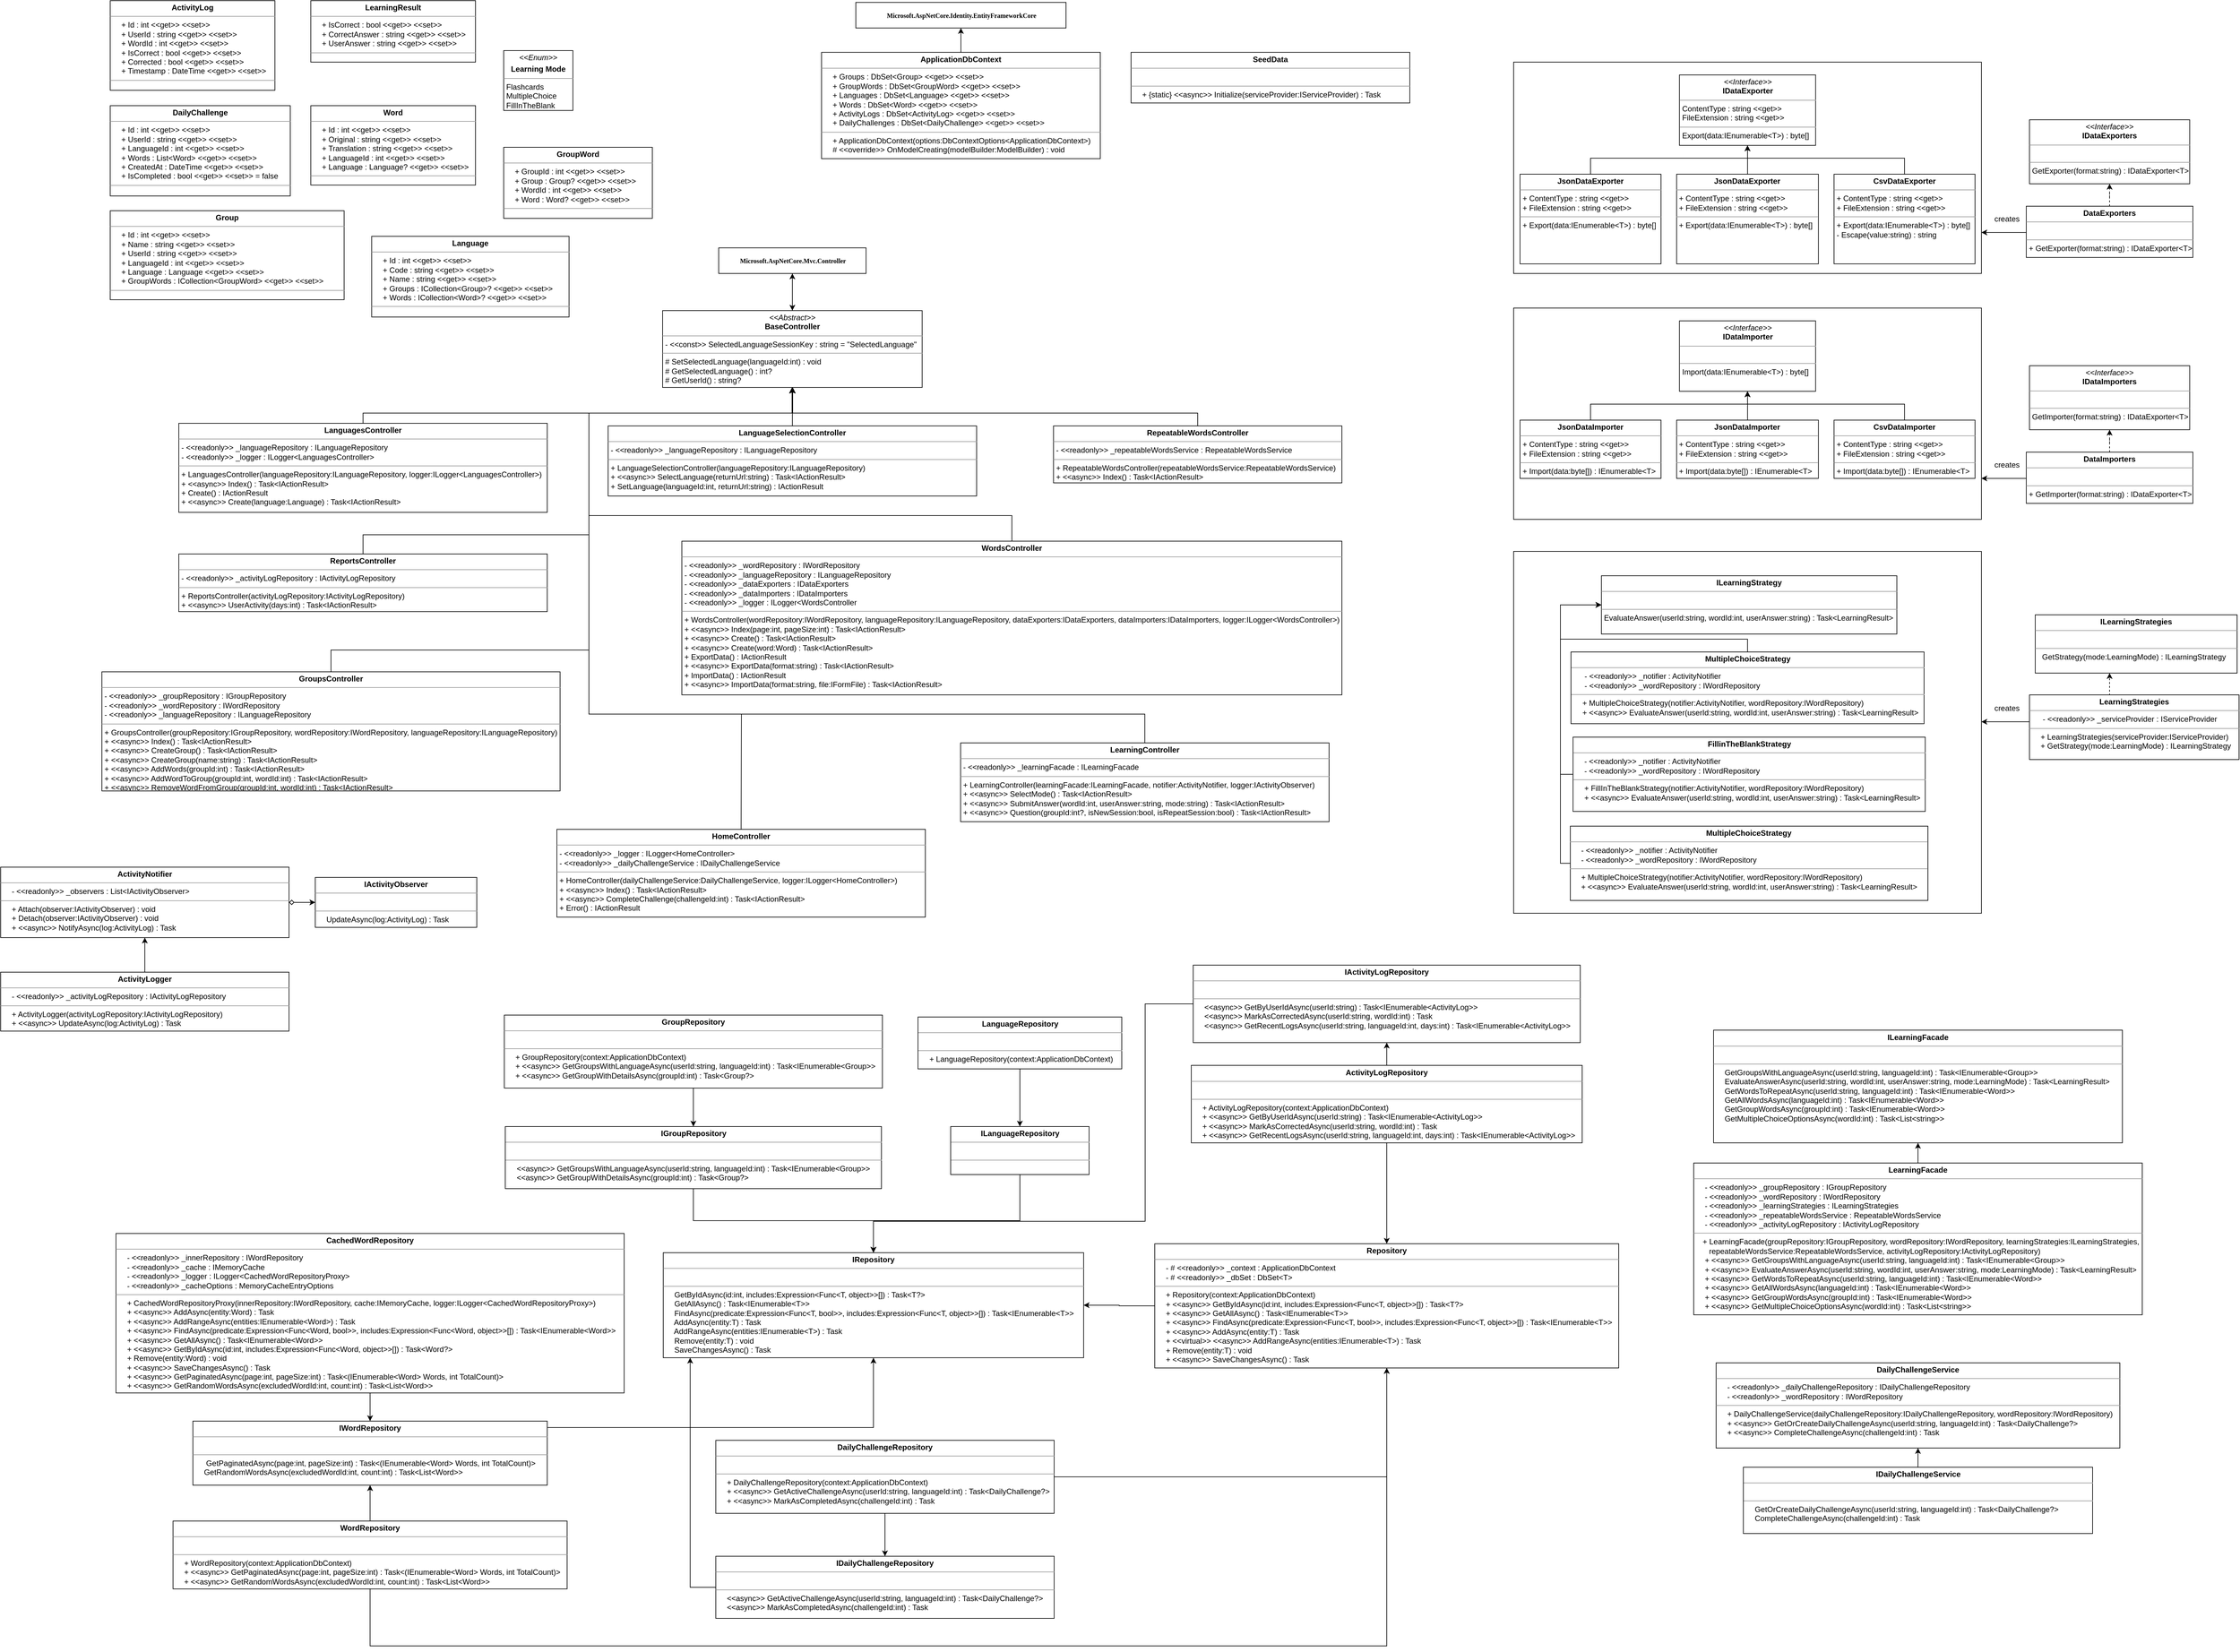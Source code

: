 <mxfile version="25.0.2">
  <diagram name="Page-1" id="c4acf3e9-155e-7222-9cf6-157b1a14988f">
    <mxGraphModel dx="4644" dy="2712" grid="0" gridSize="10" guides="1" tooltips="1" connect="1" arrows="1" fold="1" page="1" pageScale="1" pageWidth="3600" pageHeight="2800" background="none" math="0" shadow="0">
      <root>
        <mxCell id="0" />
        <mxCell id="1" parent="0" />
        <mxCell id="O-DQKDpTSATR4mZIGXTW-16" value="" style="rounded=0;whiteSpace=wrap;html=1;fillColor=none;" parent="1" vertex="1">
          <mxGeometry x="2382" y="260" width="730" height="330" as="geometry" />
        </mxCell>
        <mxCell id="O-DQKDpTSATR4mZIGXTW-1" value="&lt;p style=&quot;margin:0px;margin-top:4px;text-align:center;&quot;&gt;&lt;i&gt;&amp;lt;&amp;lt;Interface&amp;gt;&amp;gt;&lt;/i&gt;&lt;br&gt;&lt;b&gt;IDataExporter&lt;/b&gt;&lt;/p&gt;&lt;hr size=&quot;1&quot;&gt;&lt;p style=&quot;margin:0px;margin-left:4px;&quot;&gt;ContentType : string &amp;lt;&amp;lt;get&amp;gt;&amp;gt;&lt;/p&gt;&lt;p style=&quot;margin:0px;margin-left:4px;&quot;&gt;FileExtension : string &amp;lt;&amp;lt;get&amp;gt;&amp;gt;&lt;/p&gt;&lt;hr size=&quot;1&quot;&gt;&lt;p style=&quot;margin:0px;margin-left:4px;&quot;&gt;Export(data:IEnumerable&amp;lt;T&amp;gt;) : byte[]&lt;br&gt;&lt;/p&gt;" style="verticalAlign=top;align=left;overflow=fill;fontSize=12;fontFamily=Helvetica;html=1;rounded=0;shadow=0;comic=0;labelBackgroundColor=none;strokeWidth=1" parent="1" vertex="1">
          <mxGeometry x="2640.75" y="280" width="212.5" height="110" as="geometry" />
        </mxCell>
        <mxCell id="O-DQKDpTSATR4mZIGXTW-2" value="&lt;p style=&quot;margin:0px;margin-top:4px;text-align:center;&quot;&gt;&lt;i&gt;&amp;lt;&amp;lt;Interface&amp;gt;&amp;gt;&lt;/i&gt;&lt;br&gt;&lt;b&gt;IDataExporters&lt;/b&gt;&lt;/p&gt;&lt;hr size=&quot;1&quot;&gt;&lt;p style=&quot;margin:0px;margin-left:4px;&quot;&gt;&lt;br&gt;&lt;/p&gt;&lt;hr size=&quot;1&quot;&gt;&lt;p style=&quot;margin:0px;margin-left:4px;&quot;&gt;GetExporter(format:string) : IDataExporter&amp;lt;T&amp;gt;&lt;br&gt;&lt;/p&gt;" style="verticalAlign=top;align=left;overflow=fill;fontSize=12;fontFamily=Helvetica;html=1;rounded=0;shadow=0;comic=0;labelBackgroundColor=none;strokeWidth=1" parent="1" vertex="1">
          <mxGeometry x="3187" y="350" width="250" height="100" as="geometry" />
        </mxCell>
        <mxCell id="O-DQKDpTSATR4mZIGXTW-68" style="edgeStyle=orthogonalEdgeStyle;rounded=0;orthogonalLoop=1;jettySize=auto;html=1;" parent="1" source="O-DQKDpTSATR4mZIGXTW-3" target="O-DQKDpTSATR4mZIGXTW-1" edge="1">
          <mxGeometry relative="1" as="geometry">
            <Array as="points">
              <mxPoint x="2502" y="410" />
              <mxPoint x="2747" y="410" />
            </Array>
          </mxGeometry>
        </mxCell>
        <mxCell id="O-DQKDpTSATR4mZIGXTW-3" value="&lt;p style=&quot;margin:0px;margin-top:4px;text-align:center;&quot;&gt;&lt;b&gt;JsonDataExporter&lt;/b&gt;&lt;/p&gt;&lt;hr size=&quot;1&quot;&gt;&lt;p style=&quot;margin:0px;margin-left:4px;&quot;&gt;+ ContentType : string &amp;lt;&amp;lt;get&amp;gt;&amp;gt;&lt;/p&gt;&lt;p style=&quot;margin:0px;margin-left:4px;&quot;&gt;+ FileExtension : string &amp;lt;&amp;lt;get&amp;gt;&amp;gt;&lt;/p&gt;&lt;hr size=&quot;1&quot;&gt;&lt;p style=&quot;margin:0px;margin-left:4px;&quot;&gt;+ Export(data:IEnumerable&amp;lt;T&amp;gt;) : byte[]&lt;br&gt;&lt;/p&gt;" style="verticalAlign=top;align=left;overflow=fill;fontSize=12;fontFamily=Helvetica;html=1;rounded=0;shadow=0;comic=0;labelBackgroundColor=none;strokeWidth=1" parent="1" vertex="1">
          <mxGeometry x="2392" y="435" width="220" height="140" as="geometry" />
        </mxCell>
        <mxCell id="O-DQKDpTSATR4mZIGXTW-17" style="edgeStyle=orthogonalEdgeStyle;rounded=0;orthogonalLoop=1;jettySize=auto;html=1;entryX=0.5;entryY=1;entryDx=0;entryDy=0;" parent="1" source="O-DQKDpTSATR4mZIGXTW-4" target="O-DQKDpTSATR4mZIGXTW-1" edge="1">
          <mxGeometry relative="1" as="geometry" />
        </mxCell>
        <mxCell id="O-DQKDpTSATR4mZIGXTW-4" value="&lt;p style=&quot;margin:0px;margin-top:4px;text-align:center;&quot;&gt;&lt;b&gt;JsonDataExporter&lt;/b&gt;&lt;/p&gt;&lt;hr size=&quot;1&quot;&gt;&lt;p style=&quot;margin:0px;margin-left:4px;&quot;&gt;+ ContentType : string &amp;lt;&amp;lt;get&amp;gt;&amp;gt;&lt;/p&gt;&lt;p style=&quot;margin:0px;margin-left:4px;&quot;&gt;+ FileExtension : string &amp;lt;&amp;lt;get&amp;gt;&amp;gt;&lt;/p&gt;&lt;hr size=&quot;1&quot;&gt;&lt;p style=&quot;margin:0px;margin-left:4px;&quot;&gt;+ Export(data:IEnumerable&amp;lt;T&amp;gt;) : byte[]&lt;br&gt;&lt;/p&gt;" style="verticalAlign=top;align=left;overflow=fill;fontSize=12;fontFamily=Helvetica;html=1;rounded=0;shadow=0;comic=0;labelBackgroundColor=none;strokeWidth=1" parent="1" vertex="1">
          <mxGeometry x="2636.37" y="435" width="221.25" height="140" as="geometry" />
        </mxCell>
        <mxCell id="O-DQKDpTSATR4mZIGXTW-67" style="edgeStyle=orthogonalEdgeStyle;rounded=0;orthogonalLoop=1;jettySize=auto;html=1;" parent="1" source="O-DQKDpTSATR4mZIGXTW-5" target="O-DQKDpTSATR4mZIGXTW-1" edge="1">
          <mxGeometry relative="1" as="geometry">
            <Array as="points">
              <mxPoint x="2992" y="410" />
              <mxPoint x="2747" y="410" />
            </Array>
          </mxGeometry>
        </mxCell>
        <mxCell id="O-DQKDpTSATR4mZIGXTW-5" value="&lt;p style=&quot;margin:0px;margin-top:4px;text-align:center;&quot;&gt;&lt;b&gt;CsvDataExporter&lt;/b&gt;&lt;/p&gt;&lt;hr size=&quot;1&quot;&gt;&lt;p style=&quot;margin:0px;margin-left:4px;&quot;&gt;+ ContentType : string &amp;lt;&amp;lt;get&amp;gt;&amp;gt;&lt;/p&gt;&lt;p style=&quot;margin:0px;margin-left:4px;&quot;&gt;+ FileExtension : string &amp;lt;&amp;lt;get&amp;gt;&amp;gt;&lt;/p&gt;&lt;hr size=&quot;1&quot;&gt;&lt;p style=&quot;margin:0px;margin-left:4px;&quot;&gt;+ Export(data:IEnumerable&amp;lt;T&amp;gt;) : byte[]&lt;br&gt;&lt;/p&gt;&lt;p style=&quot;margin:0px;margin-left:4px;&quot;&gt;- Escape(value:string) : string&lt;br&gt;&lt;/p&gt;" style="verticalAlign=top;align=left;overflow=fill;fontSize=12;fontFamily=Helvetica;html=1;rounded=0;shadow=0;comic=0;labelBackgroundColor=none;strokeWidth=1" parent="1" vertex="1">
          <mxGeometry x="2882" y="435" width="220" height="140" as="geometry" />
        </mxCell>
        <mxCell id="O-DQKDpTSATR4mZIGXTW-12" style="edgeStyle=orthogonalEdgeStyle;rounded=0;orthogonalLoop=1;jettySize=auto;html=1;entryX=0.5;entryY=1;entryDx=0;entryDy=0;dashed=1;" parent="1" source="O-DQKDpTSATR4mZIGXTW-6" target="O-DQKDpTSATR4mZIGXTW-2" edge="1">
          <mxGeometry relative="1" as="geometry" />
        </mxCell>
        <mxCell id="O-DQKDpTSATR4mZIGXTW-6" value="&lt;p style=&quot;margin:0px;margin-top:4px;text-align:center;&quot;&gt;&lt;b&gt;DataExporters&lt;/b&gt;&lt;/p&gt;&lt;hr size=&quot;1&quot;&gt;&lt;p style=&quot;margin:0px;margin-left:4px;&quot;&gt;&lt;br&gt;&lt;/p&gt;&lt;hr size=&quot;1&quot;&gt;&lt;p style=&quot;margin:0px;margin-left:4px;&quot;&gt;+ GetExporter(format:string) : IDataExporter&amp;lt;T&amp;gt;&lt;br&gt;&lt;/p&gt;" style="verticalAlign=top;align=left;overflow=fill;fontSize=12;fontFamily=Helvetica;html=1;rounded=0;shadow=0;comic=0;labelBackgroundColor=none;strokeWidth=1" parent="1" vertex="1">
          <mxGeometry x="3182" y="485" width="260" height="80" as="geometry" />
        </mxCell>
        <mxCell id="O-DQKDpTSATR4mZIGXTW-10" style="edgeStyle=orthogonalEdgeStyle;rounded=0;orthogonalLoop=1;jettySize=auto;html=1;entryX=1;entryY=0.7;entryDx=0;entryDy=0;entryPerimeter=0;" parent="1" source="O-DQKDpTSATR4mZIGXTW-6" edge="1">
          <mxGeometry relative="1" as="geometry">
            <mxPoint x="3112" y="526" as="targetPoint" />
            <Array as="points">
              <mxPoint x="3192" y="526" />
              <mxPoint x="3192" y="526" />
            </Array>
          </mxGeometry>
        </mxCell>
        <mxCell id="O-DQKDpTSATR4mZIGXTW-11" value="creates" style="text;html=1;align=center;verticalAlign=middle;whiteSpace=wrap;rounded=0;" parent="1" vertex="1">
          <mxGeometry x="3122" y="490" width="60" height="30" as="geometry" />
        </mxCell>
        <mxCell id="fKr8kIdKR8H5jGHbH5O1-1" value="" style="edgeStyle=orthogonalEdgeStyle;rounded=0;orthogonalLoop=1;jettySize=auto;html=1;" edge="1" parent="1" source="O-DQKDpTSATR4mZIGXTW-19" target="O-DQKDpTSATR4mZIGXTW-20">
          <mxGeometry relative="1" as="geometry" />
        </mxCell>
        <mxCell id="O-DQKDpTSATR4mZIGXTW-19" value="&lt;b&gt;Microsoft.AspNetCore.Mvc.Controller&lt;/b&gt;" style="html=1;rounded=0;shadow=0;comic=0;labelBackgroundColor=none;strokeWidth=1;fontFamily=Verdana;fontSize=10;align=center;" parent="1" vertex="1">
          <mxGeometry x="1141.5" y="550" width="230" height="40" as="geometry" />
        </mxCell>
        <mxCell id="O-DQKDpTSATR4mZIGXTW-21" style="edgeStyle=orthogonalEdgeStyle;rounded=0;orthogonalLoop=1;jettySize=auto;html=1;entryX=0.5;entryY=1;entryDx=0;entryDy=0;" parent="1" source="O-DQKDpTSATR4mZIGXTW-20" target="O-DQKDpTSATR4mZIGXTW-19" edge="1">
          <mxGeometry relative="1" as="geometry" />
        </mxCell>
        <mxCell id="O-DQKDpTSATR4mZIGXTW-20" value="&lt;p style=&quot;margin:0px;margin-top:4px;text-align:center;&quot;&gt;&lt;i&gt;&amp;lt;&amp;lt;Abstract&amp;gt;&amp;gt;&lt;/i&gt;&lt;br&gt;&lt;b&gt;BaseController&lt;/b&gt;&lt;/p&gt;&lt;hr size=&quot;1&quot;&gt;&lt;p style=&quot;margin:0px;margin-left:4px;&quot;&gt;- &amp;lt;&amp;lt;const&amp;gt;&amp;gt; SelectedLanguageSessionKey : string = &quot;SelectedLanguage&quot;&lt;br&gt;&lt;/p&gt;&lt;hr size=&quot;1&quot;&gt;&lt;p style=&quot;margin:0px;margin-left:4px;&quot;&gt;# SetSelectedLanguage(languageId:int) : void&lt;/p&gt;&lt;p style=&quot;margin:0px;margin-left:4px;&quot;&gt;# GetSelectedLanguage() : int?&lt;/p&gt;&lt;p style=&quot;margin:0px;margin-left:4px;&quot;&gt;# GetUserId() : string?&lt;/p&gt;" style="verticalAlign=top;align=left;overflow=fill;fontSize=12;fontFamily=Helvetica;html=1;rounded=0;shadow=0;comic=0;labelBackgroundColor=none;strokeWidth=1" parent="1" vertex="1">
          <mxGeometry x="1054" y="648" width="405" height="120" as="geometry" />
        </mxCell>
        <mxCell id="O-DQKDpTSATR4mZIGXTW-51" style="edgeStyle=orthogonalEdgeStyle;rounded=0;orthogonalLoop=1;jettySize=auto;html=1;" parent="1" source="O-DQKDpTSATR4mZIGXTW-22" target="O-DQKDpTSATR4mZIGXTW-20" edge="1">
          <mxGeometry relative="1" as="geometry">
            <Array as="points">
              <mxPoint x="586" y="808" />
              <mxPoint x="1256" y="808" />
            </Array>
          </mxGeometry>
        </mxCell>
        <mxCell id="O-DQKDpTSATR4mZIGXTW-22" value="&lt;p style=&quot;margin:0px;margin-top:4px;text-align:center;&quot;&gt;&lt;b&gt;LanguagesController&lt;/b&gt;&lt;/p&gt;&lt;hr size=&quot;1&quot;&gt;&lt;p style=&quot;margin:0px;margin-left:4px;&quot;&gt;- &amp;lt;&amp;lt;readonly&amp;gt;&amp;gt; _languageRepository : ILanguageRepository&lt;/p&gt;&lt;p style=&quot;margin:0px;margin-left:4px;&quot;&gt;- &amp;lt;&amp;lt;readonly&amp;gt;&amp;gt; _logger : ILogger&amp;lt;LanguagesController&amp;gt;&lt;/p&gt;&lt;hr size=&quot;1&quot;&gt;&lt;p style=&quot;margin:0px;margin-left:4px;&quot;&gt;+ LanguagesController(languageRepository:ILanguageRepository, logger:ILogger&amp;lt;LanguagesController&amp;gt;)&lt;/p&gt;&lt;p style=&quot;margin:0px;margin-left:4px;&quot;&gt;+ &amp;lt;&amp;lt;async&amp;gt;&amp;gt; Index() : Task&amp;lt;IActionResult&amp;gt;&lt;/p&gt;&lt;p style=&quot;margin:0px;margin-left:4px;&quot;&gt;+ Create() : IActionResult&lt;/p&gt;&lt;p style=&quot;margin:0px;margin-left:4px;&quot;&gt;+ &amp;lt;&amp;lt;async&amp;gt;&amp;gt; Create(language:Language) : Task&amp;lt;IActionResult&amp;gt;&lt;/p&gt;" style="verticalAlign=top;align=left;overflow=fill;fontSize=12;fontFamily=Helvetica;html=1;rounded=0;shadow=0;comic=0;labelBackgroundColor=none;strokeWidth=1" parent="1" vertex="1">
          <mxGeometry x="299" y="824" width="575" height="139" as="geometry" />
        </mxCell>
        <mxCell id="O-DQKDpTSATR4mZIGXTW-42" style="edgeStyle=orthogonalEdgeStyle;rounded=0;orthogonalLoop=1;jettySize=auto;html=1;" parent="1" source="O-DQKDpTSATR4mZIGXTW-24" target="O-DQKDpTSATR4mZIGXTW-20" edge="1">
          <mxGeometry relative="1" as="geometry" />
        </mxCell>
        <mxCell id="O-DQKDpTSATR4mZIGXTW-24" value="&lt;p style=&quot;margin:0px;margin-top:4px;text-align:center;&quot;&gt;&lt;b&gt;LanguageSelectionController&lt;/b&gt;&lt;br&gt;&lt;/p&gt;&lt;hr size=&quot;1&quot;&gt;&lt;p style=&quot;margin:0px;margin-left:4px;&quot;&gt;- &amp;lt;&amp;lt;readonly&amp;gt;&amp;gt; _languageRepository : ILanguageRepository&lt;/p&gt;&lt;hr size=&quot;1&quot;&gt;&lt;p style=&quot;margin:0px;margin-left:4px;&quot;&gt;+ LanguageSelectionController(languageRepository:ILanguageRepository)&lt;/p&gt;&lt;p style=&quot;margin:0px;margin-left:4px;&quot;&gt;+ &amp;lt;&amp;lt;async&amp;gt;&amp;gt; SelectLanguage(returnUrl:string) : Task&amp;lt;IActionResult&amp;gt;&lt;/p&gt;&lt;p style=&quot;margin:0px;margin-left:4px;&quot;&gt;+ SetLanguage(languageId:int, returnUrl:string) : IActionResult&lt;/p&gt;" style="verticalAlign=top;align=left;overflow=fill;fontSize=12;fontFamily=Helvetica;html=1;rounded=0;shadow=0;comic=0;labelBackgroundColor=none;strokeWidth=1" parent="1" vertex="1">
          <mxGeometry x="969" y="828" width="575" height="109.5" as="geometry" />
        </mxCell>
        <mxCell id="O-DQKDpTSATR4mZIGXTW-52" style="edgeStyle=orthogonalEdgeStyle;rounded=0;orthogonalLoop=1;jettySize=auto;html=1;" parent="1" source="O-DQKDpTSATR4mZIGXTW-25" target="O-DQKDpTSATR4mZIGXTW-20" edge="1">
          <mxGeometry relative="1" as="geometry">
            <Array as="points">
              <mxPoint x="1889" y="808" />
              <mxPoint x="1256" y="808" />
            </Array>
          </mxGeometry>
        </mxCell>
        <mxCell id="O-DQKDpTSATR4mZIGXTW-25" value="&lt;p style=&quot;margin:0px;margin-top:4px;text-align:center;&quot;&gt;&lt;b&gt;RepeatableWordsController&lt;/b&gt;&lt;br&gt;&lt;/p&gt;&lt;hr size=&quot;1&quot;&gt;&lt;p style=&quot;margin:0px;margin-left:4px;&quot;&gt;- &amp;lt;&amp;lt;readonly&amp;gt;&amp;gt; _repeatableWordsService : RepeatableWordsService&lt;br&gt;&lt;/p&gt;&lt;hr size=&quot;1&quot;&gt;&lt;p style=&quot;margin:0px;margin-left:4px;&quot;&gt;+ RepeatableWordsController(repeatableWordsService:RepeatableWordsService)&lt;/p&gt;&lt;p style=&quot;margin:0px;margin-left:4px;&quot;&gt;+ &amp;lt;&amp;lt;async&amp;gt;&amp;gt; Index() : Task&amp;lt;IActionResult&amp;gt;&lt;/p&gt;" style="verticalAlign=top;align=left;overflow=fill;fontSize=12;fontFamily=Helvetica;html=1;rounded=0;shadow=0;comic=0;labelBackgroundColor=none;strokeWidth=1" parent="1" vertex="1">
          <mxGeometry x="1664" y="828" width="450" height="89" as="geometry" />
        </mxCell>
        <mxCell id="O-DQKDpTSATR4mZIGXTW-50" style="edgeStyle=orthogonalEdgeStyle;rounded=0;orthogonalLoop=1;jettySize=auto;html=1;exitX=0.5;exitY=0;exitDx=0;exitDy=0;" parent="1" source="O-DQKDpTSATR4mZIGXTW-26" target="O-DQKDpTSATR4mZIGXTW-20" edge="1">
          <mxGeometry relative="1" as="geometry">
            <Array as="points">
              <mxPoint x="1177" y="1453" />
              <mxPoint x="1177" y="1453" />
              <mxPoint x="1177" y="1278" />
              <mxPoint x="939" y="1278" />
              <mxPoint x="939" y="808" />
              <mxPoint x="1256" y="808" />
            </Array>
          </mxGeometry>
        </mxCell>
        <mxCell id="O-DQKDpTSATR4mZIGXTW-26" value="&lt;p style=&quot;margin:0px;margin-top:4px;text-align:center;&quot;&gt;&lt;b&gt;HomeController&lt;/b&gt;&lt;br&gt;&lt;/p&gt;&lt;hr size=&quot;1&quot;&gt;&lt;p style=&quot;margin:0px;margin-left:4px;&quot;&gt;- &amp;lt;&amp;lt;readonly&amp;gt;&amp;gt; _logger : ILogger&amp;lt;HomeController&amp;gt;&lt;/p&gt;&lt;p style=&quot;margin:0px;margin-left:4px;&quot;&gt;&lt;span style=&quot;background-color: initial;&quot;&gt;- &amp;lt;&amp;lt;readonly&amp;gt;&amp;gt; _dailyChallengeService : IDailyChallengeService&lt;/span&gt;&lt;br&gt;&lt;/p&gt;&lt;hr size=&quot;1&quot;&gt;&lt;p style=&quot;margin:0px;margin-left:4px;&quot;&gt;+ HomeController(dailyChallengeService:DailyChallengeService, logger:ILogger&amp;lt;HomeController&amp;gt;)&lt;/p&gt;&lt;p style=&quot;margin:0px;margin-left:4px;&quot;&gt;+ &amp;lt;&amp;lt;async&amp;gt;&amp;gt; Index() : Task&amp;lt;IActionResult&amp;gt;&lt;/p&gt;&lt;p style=&quot;margin:0px;margin-left:4px;&quot;&gt;+ &amp;lt;&amp;lt;async&amp;gt;&amp;gt; CompleteChallenge(challengeId:int) : Task&amp;lt;IActionResult&amp;gt;&lt;/p&gt;&lt;p style=&quot;margin:0px;margin-left:4px;&quot;&gt;+ Error() : IActionResult&lt;/p&gt;" style="verticalAlign=top;align=left;overflow=fill;fontSize=12;fontFamily=Helvetica;html=1;rounded=0;shadow=0;comic=0;labelBackgroundColor=none;strokeWidth=1" parent="1" vertex="1">
          <mxGeometry x="889" y="1458" width="575" height="137" as="geometry" />
        </mxCell>
        <mxCell id="O-DQKDpTSATR4mZIGXTW-53" style="edgeStyle=orthogonalEdgeStyle;rounded=0;orthogonalLoop=1;jettySize=auto;html=1;" parent="1" source="O-DQKDpTSATR4mZIGXTW-27" target="O-DQKDpTSATR4mZIGXTW-20" edge="1">
          <mxGeometry relative="1" as="geometry">
            <Array as="points">
              <mxPoint x="1599" y="968" />
              <mxPoint x="939" y="968" />
              <mxPoint x="939" y="808" />
              <mxPoint x="1257" y="808" />
            </Array>
          </mxGeometry>
        </mxCell>
        <mxCell id="O-DQKDpTSATR4mZIGXTW-27" value="&lt;p style=&quot;margin:0px;margin-top:4px;text-align:center;&quot;&gt;&lt;b&gt;WordsController&lt;/b&gt;&lt;/p&gt;&lt;hr size=&quot;1&quot;&gt;&lt;p style=&quot;margin:0px;margin-left:4px;&quot;&gt;- &amp;lt;&amp;lt;readonly&amp;gt;&amp;gt; _wordRepository : IWordRepository&lt;/p&gt;&lt;p style=&quot;margin:0px;margin-left:4px;&quot;&gt;- &amp;lt;&amp;lt;readonly&amp;gt;&amp;gt; _languageRepository : ILanguageRepository&lt;/p&gt;&lt;p style=&quot;margin:0px;margin-left:4px;&quot;&gt;- &amp;lt;&amp;lt;readonly&amp;gt;&amp;gt; _dataExporters : IDataExporters&lt;/p&gt;&lt;p style=&quot;margin:0px;margin-left:4px;&quot;&gt;- &amp;lt;&amp;lt;readonly&amp;gt;&amp;gt; _dataImporters : IDataImporters&lt;/p&gt;&lt;p style=&quot;margin:0px;margin-left:4px;&quot;&gt;&lt;span style=&quot;background-color: initial;&quot;&gt;- &amp;lt;&amp;lt;readonly&amp;gt;&amp;gt; _logger : ILogger&amp;lt;WordsController&lt;/span&gt;&lt;br&gt;&lt;/p&gt;&lt;hr size=&quot;1&quot;&gt;&lt;p style=&quot;margin:0px;margin-left:4px;&quot;&gt;+ WordsController(wordRepository:IWordRepository, languageRepository:ILanguageRepository, dataExporters:IDataExporters, dataImporters:IDataImporters, logger:ILogger&amp;lt;WordsController&amp;gt;)&lt;/p&gt;&lt;p style=&quot;margin:0px;margin-left:4px;&quot;&gt;+ &amp;lt;&amp;lt;async&amp;gt;&amp;gt; Index(page:int, pageSize:int) : Task&amp;lt;IActionResult&amp;gt;&lt;/p&gt;&lt;p style=&quot;margin:0px;margin-left:4px;&quot;&gt;+ &amp;lt;&amp;lt;async&amp;gt;&amp;gt; Create() : Task&amp;lt;IActionResult&amp;gt;&lt;/p&gt;&lt;p style=&quot;margin:0px;margin-left:4px;&quot;&gt;+ &amp;lt;&amp;lt;async&amp;gt;&amp;gt; Create(word:Word) : Task&amp;lt;IActionResult&amp;gt;&lt;/p&gt;&lt;p style=&quot;margin:0px;margin-left:4px;&quot;&gt;+ ExportData() : IActionResult&lt;/p&gt;&lt;p style=&quot;margin:0px;margin-left:4px;&quot;&gt;+ &amp;lt;&amp;lt;async&amp;gt;&amp;gt; ExportData(format:string) : Task&amp;lt;IActionResult&amp;gt;&lt;/p&gt;&lt;p style=&quot;margin:0px;margin-left:4px;&quot;&gt;+ ImportData() : IActionResult&lt;/p&gt;&lt;p style=&quot;margin:0px;margin-left:4px;&quot;&gt;+ &amp;lt;&amp;lt;async&amp;gt;&amp;gt; ImportData(format:string, file:IFormFile) : Task&amp;lt;IActionResult&amp;gt;&lt;/p&gt;" style="verticalAlign=top;align=left;overflow=fill;fontSize=12;fontFamily=Helvetica;html=1;rounded=0;shadow=0;comic=0;labelBackgroundColor=none;strokeWidth=1" parent="1" vertex="1">
          <mxGeometry x="1084" y="1008" width="1030" height="240" as="geometry" />
        </mxCell>
        <mxCell id="O-DQKDpTSATR4mZIGXTW-49" style="edgeStyle=orthogonalEdgeStyle;rounded=0;orthogonalLoop=1;jettySize=auto;html=1;" parent="1" source="O-DQKDpTSATR4mZIGXTW-28" target="O-DQKDpTSATR4mZIGXTW-20" edge="1">
          <mxGeometry relative="1" as="geometry">
            <Array as="points">
              <mxPoint x="587" y="998" />
              <mxPoint x="939" y="998" />
              <mxPoint x="939" y="808" />
              <mxPoint x="1257" y="808" />
            </Array>
          </mxGeometry>
        </mxCell>
        <mxCell id="O-DQKDpTSATR4mZIGXTW-28" value="&lt;p style=&quot;margin:0px;margin-top:4px;text-align:center;&quot;&gt;&lt;b&gt;ReportsController&lt;/b&gt;&lt;br&gt;&lt;/p&gt;&lt;hr size=&quot;1&quot;&gt;&lt;p style=&quot;margin:0px;margin-left:4px;&quot;&gt;- &amp;lt;&amp;lt;readonly&amp;gt;&amp;gt; _activityLogRepository : IActivityLogRepository&lt;br&gt;&lt;/p&gt;&lt;hr size=&quot;1&quot;&gt;&lt;p style=&quot;margin:0px;margin-left:4px;&quot;&gt;+ ReportsController(activityLogRepository:IActivityLogRepository)&lt;/p&gt;&lt;p style=&quot;margin:0px;margin-left:4px;&quot;&gt;+ &amp;lt;&amp;lt;async&amp;gt;&amp;gt; UserActivity(days:int) : Task&amp;lt;IActionResult&amp;gt;&lt;/p&gt;" style="verticalAlign=top;align=left;overflow=fill;fontSize=12;fontFamily=Helvetica;html=1;rounded=0;shadow=0;comic=0;labelBackgroundColor=none;strokeWidth=1" parent="1" vertex="1">
          <mxGeometry x="299" y="1028" width="575" height="90" as="geometry" />
        </mxCell>
        <mxCell id="O-DQKDpTSATR4mZIGXTW-48" style="edgeStyle=orthogonalEdgeStyle;rounded=0;orthogonalLoop=1;jettySize=auto;html=1;" parent="1" source="O-DQKDpTSATR4mZIGXTW-29" target="O-DQKDpTSATR4mZIGXTW-20" edge="1">
          <mxGeometry relative="1" as="geometry">
            <Array as="points">
              <mxPoint x="537" y="1178" />
              <mxPoint x="939" y="1178" />
              <mxPoint x="939" y="808" />
              <mxPoint x="1257" y="808" />
            </Array>
          </mxGeometry>
        </mxCell>
        <mxCell id="O-DQKDpTSATR4mZIGXTW-29" value="&lt;p style=&quot;margin:0px;margin-top:4px;text-align:center;&quot;&gt;&lt;b&gt;GroupsController&lt;/b&gt;&lt;br&gt;&lt;/p&gt;&lt;hr size=&quot;1&quot;&gt;&lt;p style=&quot;margin:0px;margin-left:4px;&quot;&gt;- &amp;lt;&amp;lt;readonly&amp;gt;&amp;gt; _groupRepository : IGroupRepository&lt;/p&gt;&lt;p style=&quot;margin:0px;margin-left:4px;&quot;&gt;- &amp;lt;&amp;lt;readonly&amp;gt;&amp;gt; _wordRepository : IWordRepository&lt;/p&gt;&lt;p style=&quot;margin:0px;margin-left:4px;&quot;&gt;- &amp;lt;&amp;lt;readonly&amp;gt;&amp;gt; _languageRepository : ILanguageRepository&lt;/p&gt;&lt;hr size=&quot;1&quot;&gt;&lt;p style=&quot;margin:0px;margin-left:4px;&quot;&gt;+ GroupsController(groupRepository:IGroupRepository, wordRepository:IWordRepository, languageRepository:ILanguageRepository)&lt;/p&gt;&lt;p style=&quot;margin:0px;margin-left:4px;&quot;&gt;+ &amp;lt;&amp;lt;async&amp;gt;&amp;gt; Index() : Task&amp;lt;IActionResult&amp;gt;&lt;/p&gt;&lt;p style=&quot;margin:0px;margin-left:4px;&quot;&gt;+ &amp;lt;&amp;lt;async&amp;gt;&amp;gt; CreateGroup() : Task&amp;lt;IActionResult&amp;gt;&lt;/p&gt;&lt;p style=&quot;margin:0px;margin-left:4px;&quot;&gt;+ &amp;lt;&amp;lt;async&amp;gt;&amp;gt; CreateGroup(name:string) : Task&amp;lt;IActionResult&amp;gt;&lt;/p&gt;&lt;p style=&quot;margin:0px;margin-left:4px;&quot;&gt;+ &amp;lt;&amp;lt;async&amp;gt;&amp;gt; AddWords(groupId:int) : Task&amp;lt;IActionResult&amp;gt;&lt;/p&gt;&lt;p style=&quot;margin:0px;margin-left:4px;&quot;&gt;+ &amp;lt;&amp;lt;async&amp;gt;&amp;gt; AddWordToGroup(groupId:int, wordId:int) : Task&amp;lt;IActionResult&amp;gt;&lt;/p&gt;&lt;p style=&quot;margin:0px;margin-left:4px;&quot;&gt;+ &amp;lt;&amp;lt;async&amp;gt;&amp;gt; RemoveWordFromGroup(groupId:int, wordId:int) : Task&amp;lt;IActionResult&amp;gt;&lt;/p&gt;" style="verticalAlign=top;align=left;overflow=fill;fontSize=12;fontFamily=Helvetica;html=1;rounded=0;shadow=0;comic=0;labelBackgroundColor=none;strokeWidth=1" parent="1" vertex="1">
          <mxGeometry x="179" y="1212" width="715" height="186" as="geometry" />
        </mxCell>
        <mxCell id="O-DQKDpTSATR4mZIGXTW-47" style="edgeStyle=orthogonalEdgeStyle;rounded=0;orthogonalLoop=1;jettySize=auto;html=1;" parent="1" source="O-DQKDpTSATR4mZIGXTW-30" target="O-DQKDpTSATR4mZIGXTW-20" edge="1">
          <mxGeometry relative="1" as="geometry">
            <Array as="points">
              <mxPoint x="1807" y="1278" />
              <mxPoint x="939" y="1278" />
              <mxPoint x="939" y="808" />
              <mxPoint x="1257" y="808" />
            </Array>
          </mxGeometry>
        </mxCell>
        <mxCell id="O-DQKDpTSATR4mZIGXTW-30" value="&lt;p style=&quot;margin:0px;margin-top:4px;text-align:center;&quot;&gt;&lt;b&gt;LearningController&lt;/b&gt;&lt;br&gt;&lt;/p&gt;&lt;hr size=&quot;1&quot;&gt;&lt;p style=&quot;margin:0px;margin-left:4px;&quot;&gt;- &amp;lt;&amp;lt;readonly&amp;gt;&amp;gt; _learningFacade : ILearningFacade&lt;br&gt;&lt;/p&gt;&lt;hr size=&quot;1&quot;&gt;&lt;p style=&quot;margin:0px;margin-left:4px;&quot;&gt;+ LearningController(learningFacade:ILearningFacade, notifier:ActivityNotifier, logger:IActivityObserver)&lt;/p&gt;&lt;p style=&quot;margin:0px;margin-left:4px;&quot;&gt;+ &amp;lt;&amp;lt;async&amp;gt;&amp;gt; SelectMode() : Task&amp;lt;IActionResult&amp;gt;&lt;/p&gt;&lt;p style=&quot;margin:0px;margin-left:4px;&quot;&gt;+ &amp;lt;&amp;lt;async&amp;gt;&amp;gt; SubmitAnswer(wordId:int, userAnswer:string, mode:string) : Task&amp;lt;IActionResult&amp;gt;&lt;/p&gt;&lt;p style=&quot;margin:0px;margin-left:4px;&quot;&gt;+ &amp;lt;&amp;lt;async&amp;gt;&amp;gt; Question(groupId:int?, isNewSession:bool, isRepeatSession:bool) : Task&amp;lt;IActionResult&amp;gt;&lt;/p&gt;" style="verticalAlign=top;align=left;overflow=fill;fontSize=12;fontFamily=Helvetica;html=1;rounded=0;shadow=0;comic=0;labelBackgroundColor=none;strokeWidth=1" parent="1" vertex="1">
          <mxGeometry x="1519" y="1323" width="575" height="123" as="geometry" />
        </mxCell>
        <mxCell id="O-DQKDpTSATR4mZIGXTW-69" value="" style="rounded=0;whiteSpace=wrap;html=1;fillColor=none;" parent="1" vertex="1">
          <mxGeometry x="2382" y="644" width="730" height="330" as="geometry" />
        </mxCell>
        <mxCell id="O-DQKDpTSATR4mZIGXTW-70" value="&lt;p style=&quot;margin:0px;margin-top:4px;text-align:center;&quot;&gt;&lt;i&gt;&amp;lt;&amp;lt;Interface&amp;gt;&amp;gt;&lt;/i&gt;&lt;br&gt;&lt;b&gt;IDataImporter&lt;/b&gt;&lt;/p&gt;&lt;hr size=&quot;1&quot;&gt;&lt;p style=&quot;margin:0px;margin-left:4px;&quot;&gt;&lt;br&gt;&lt;/p&gt;&lt;hr size=&quot;1&quot;&gt;&lt;p style=&quot;margin:0px;margin-left:4px;&quot;&gt;Import(data:IEnumerable&amp;lt;T&amp;gt;) : byte[]&lt;br&gt;&lt;/p&gt;" style="verticalAlign=top;align=left;overflow=fill;fontSize=12;fontFamily=Helvetica;html=1;rounded=0;shadow=0;comic=0;labelBackgroundColor=none;strokeWidth=1" parent="1" vertex="1">
          <mxGeometry x="2640.75" y="664" width="212.5" height="110" as="geometry" />
        </mxCell>
        <mxCell id="O-DQKDpTSATR4mZIGXTW-71" value="&lt;p style=&quot;margin:0px;margin-top:4px;text-align:center;&quot;&gt;&lt;i&gt;&amp;lt;&amp;lt;Interface&amp;gt;&amp;gt;&lt;/i&gt;&lt;br&gt;&lt;b&gt;IDataImporters&lt;/b&gt;&lt;/p&gt;&lt;hr size=&quot;1&quot;&gt;&lt;p style=&quot;margin:0px;margin-left:4px;&quot;&gt;&lt;br&gt;&lt;/p&gt;&lt;hr size=&quot;1&quot;&gt;&lt;p style=&quot;margin:0px;margin-left:4px;&quot;&gt;GetImporter(format:string) : IDataExporter&amp;lt;T&amp;gt;&lt;br&gt;&lt;/p&gt;" style="verticalAlign=top;align=left;overflow=fill;fontSize=12;fontFamily=Helvetica;html=1;rounded=0;shadow=0;comic=0;labelBackgroundColor=none;strokeWidth=1" parent="1" vertex="1">
          <mxGeometry x="3187" y="734" width="250" height="100" as="geometry" />
        </mxCell>
        <mxCell id="O-DQKDpTSATR4mZIGXTW-72" style="edgeStyle=orthogonalEdgeStyle;rounded=0;orthogonalLoop=1;jettySize=auto;html=1;" parent="1" source="O-DQKDpTSATR4mZIGXTW-73" target="O-DQKDpTSATR4mZIGXTW-70" edge="1">
          <mxGeometry relative="1" as="geometry">
            <Array as="points">
              <mxPoint x="2502" y="794" />
              <mxPoint x="2747" y="794" />
            </Array>
          </mxGeometry>
        </mxCell>
        <mxCell id="O-DQKDpTSATR4mZIGXTW-73" value="&lt;p style=&quot;margin:0px;margin-top:4px;text-align:center;&quot;&gt;&lt;b&gt;JsonDataImporter&lt;/b&gt;&lt;/p&gt;&lt;hr size=&quot;1&quot;&gt;&lt;p style=&quot;margin:0px;margin-left:4px;&quot;&gt;+ ContentType : string &amp;lt;&amp;lt;get&amp;gt;&amp;gt;&lt;/p&gt;&lt;p style=&quot;margin:0px;margin-left:4px;&quot;&gt;+ FileExtension : string &amp;lt;&amp;lt;get&amp;gt;&amp;gt;&lt;/p&gt;&lt;hr size=&quot;1&quot;&gt;&lt;p style=&quot;margin:0px;margin-left:4px;&quot;&gt;+ Import(data:byte[]) : IEnumerable&amp;lt;T&amp;gt;&lt;br&gt;&lt;/p&gt;" style="verticalAlign=top;align=left;overflow=fill;fontSize=12;fontFamily=Helvetica;html=1;rounded=0;shadow=0;comic=0;labelBackgroundColor=none;strokeWidth=1" parent="1" vertex="1">
          <mxGeometry x="2392" y="819" width="220" height="91" as="geometry" />
        </mxCell>
        <mxCell id="O-DQKDpTSATR4mZIGXTW-74" style="edgeStyle=orthogonalEdgeStyle;rounded=0;orthogonalLoop=1;jettySize=auto;html=1;entryX=0.5;entryY=1;entryDx=0;entryDy=0;" parent="1" source="O-DQKDpTSATR4mZIGXTW-75" target="O-DQKDpTSATR4mZIGXTW-70" edge="1">
          <mxGeometry relative="1" as="geometry" />
        </mxCell>
        <mxCell id="O-DQKDpTSATR4mZIGXTW-75" value="&lt;p style=&quot;margin:0px;margin-top:4px;text-align:center;&quot;&gt;&lt;b&gt;JsonDataImporter&lt;/b&gt;&lt;/p&gt;&lt;hr size=&quot;1&quot;&gt;&lt;p style=&quot;margin:0px;margin-left:4px;&quot;&gt;+ ContentType : string &amp;lt;&amp;lt;get&amp;gt;&amp;gt;&lt;/p&gt;&lt;p style=&quot;margin:0px;margin-left:4px;&quot;&gt;+ FileExtension : string &amp;lt;&amp;lt;get&amp;gt;&amp;gt;&lt;/p&gt;&lt;hr size=&quot;1&quot;&gt;&lt;p style=&quot;margin:0px;margin-left:4px;&quot;&gt;+ Import(data:byte[]) : IEnumerable&amp;lt;T&amp;gt;&lt;br&gt;&lt;/p&gt;" style="verticalAlign=top;align=left;overflow=fill;fontSize=12;fontFamily=Helvetica;html=1;rounded=0;shadow=0;comic=0;labelBackgroundColor=none;strokeWidth=1" parent="1" vertex="1">
          <mxGeometry x="2636.37" y="819" width="221.25" height="91" as="geometry" />
        </mxCell>
        <mxCell id="O-DQKDpTSATR4mZIGXTW-76" style="edgeStyle=orthogonalEdgeStyle;rounded=0;orthogonalLoop=1;jettySize=auto;html=1;" parent="1" source="O-DQKDpTSATR4mZIGXTW-77" target="O-DQKDpTSATR4mZIGXTW-70" edge="1">
          <mxGeometry relative="1" as="geometry">
            <Array as="points">
              <mxPoint x="2992" y="794" />
              <mxPoint x="2747" y="794" />
            </Array>
          </mxGeometry>
        </mxCell>
        <mxCell id="O-DQKDpTSATR4mZIGXTW-77" value="&lt;p style=&quot;margin:0px;margin-top:4px;text-align:center;&quot;&gt;&lt;b&gt;CsvDataImporter&lt;/b&gt;&lt;/p&gt;&lt;hr size=&quot;1&quot;&gt;&lt;p style=&quot;margin:0px;margin-left:4px;&quot;&gt;+ ContentType : string &amp;lt;&amp;lt;get&amp;gt;&amp;gt;&lt;/p&gt;&lt;p style=&quot;margin:0px;margin-left:4px;&quot;&gt;+ FileExtension : string &amp;lt;&amp;lt;get&amp;gt;&amp;gt;&lt;/p&gt;&lt;hr size=&quot;1&quot;&gt;&lt;p style=&quot;margin:0px;margin-left:4px;&quot;&gt;+ Import(data:byte[]) : IEnumerable&amp;lt;T&amp;gt;&lt;br&gt;&lt;/p&gt;" style="verticalAlign=top;align=left;overflow=fill;fontSize=12;fontFamily=Helvetica;html=1;rounded=0;shadow=0;comic=0;labelBackgroundColor=none;strokeWidth=1" parent="1" vertex="1">
          <mxGeometry x="2882" y="819" width="220" height="91" as="geometry" />
        </mxCell>
        <mxCell id="O-DQKDpTSATR4mZIGXTW-78" style="edgeStyle=orthogonalEdgeStyle;rounded=0;orthogonalLoop=1;jettySize=auto;html=1;entryX=0.5;entryY=1;entryDx=0;entryDy=0;dashed=1;" parent="1" source="O-DQKDpTSATR4mZIGXTW-79" target="O-DQKDpTSATR4mZIGXTW-71" edge="1">
          <mxGeometry relative="1" as="geometry" />
        </mxCell>
        <mxCell id="O-DQKDpTSATR4mZIGXTW-79" value="&lt;p style=&quot;margin:0px;margin-top:4px;text-align:center;&quot;&gt;&lt;b&gt;DataImporters&lt;/b&gt;&lt;/p&gt;&lt;hr size=&quot;1&quot;&gt;&lt;p style=&quot;margin:0px;margin-left:4px;&quot;&gt;&lt;br&gt;&lt;/p&gt;&lt;hr size=&quot;1&quot;&gt;&lt;p style=&quot;margin:0px;margin-left:4px;&quot;&gt;+ GetImporter(format:string) : IDataExporter&amp;lt;T&amp;gt;&lt;br&gt;&lt;/p&gt;" style="verticalAlign=top;align=left;overflow=fill;fontSize=12;fontFamily=Helvetica;html=1;rounded=0;shadow=0;comic=0;labelBackgroundColor=none;strokeWidth=1" parent="1" vertex="1">
          <mxGeometry x="3182" y="869" width="260" height="80" as="geometry" />
        </mxCell>
        <mxCell id="O-DQKDpTSATR4mZIGXTW-80" style="edgeStyle=orthogonalEdgeStyle;rounded=0;orthogonalLoop=1;jettySize=auto;html=1;entryX=1;entryY=0.7;entryDx=0;entryDy=0;entryPerimeter=0;" parent="1" source="O-DQKDpTSATR4mZIGXTW-79" edge="1">
          <mxGeometry relative="1" as="geometry">
            <mxPoint x="3112" y="910" as="targetPoint" />
            <Array as="points">
              <mxPoint x="3192" y="910" />
              <mxPoint x="3192" y="910" />
            </Array>
          </mxGeometry>
        </mxCell>
        <mxCell id="O-DQKDpTSATR4mZIGXTW-81" value="creates" style="text;html=1;align=center;verticalAlign=middle;whiteSpace=wrap;rounded=0;" parent="1" vertex="1">
          <mxGeometry x="3122" y="874" width="60" height="30" as="geometry" />
        </mxCell>
        <mxCell id="O-DQKDpTSATR4mZIGXTW-82" value="" style="rounded=0;whiteSpace=wrap;html=1;fillColor=none;" parent="1" vertex="1">
          <mxGeometry x="2382" y="1024" width="730" height="565" as="geometry" />
        </mxCell>
        <mxCell id="O-DQKDpTSATR4mZIGXTW-91" style="edgeStyle=orthogonalEdgeStyle;rounded=0;orthogonalLoop=1;jettySize=auto;html=1;entryX=0.5;entryY=1;entryDx=0;entryDy=0;dashed=1;" parent="1" edge="1">
          <mxGeometry relative="1" as="geometry">
            <mxPoint x="3312" y="1249" as="sourcePoint" />
            <mxPoint x="3312" y="1214" as="targetPoint" />
          </mxGeometry>
        </mxCell>
        <mxCell id="O-DQKDpTSATR4mZIGXTW-93" style="edgeStyle=orthogonalEdgeStyle;rounded=0;orthogonalLoop=1;jettySize=auto;html=1;entryX=1;entryY=0.7;entryDx=0;entryDy=0;entryPerimeter=0;" parent="1" edge="1">
          <mxGeometry relative="1" as="geometry">
            <mxPoint x="3112" y="1290" as="targetPoint" />
            <Array as="points">
              <mxPoint x="3192" y="1290" />
              <mxPoint x="3192" y="1290" />
            </Array>
            <mxPoint x="3182" y="1290" as="sourcePoint" />
          </mxGeometry>
        </mxCell>
        <mxCell id="O-DQKDpTSATR4mZIGXTW-94" value="creates" style="text;html=1;align=center;verticalAlign=middle;whiteSpace=wrap;rounded=0;" parent="1" vertex="1">
          <mxGeometry x="3122" y="1254" width="60" height="30" as="geometry" />
        </mxCell>
        <mxCell id="BTasJADkef-aHpxUbXmq-1" value="&lt;p style=&quot;margin:0px;margin-top:4px;text-align:center;&quot;&gt;&lt;b&gt;ActivityLog&lt;/b&gt;&lt;/p&gt;&lt;hr size=&quot;1&quot;&gt;&lt;p style=&quot;margin:0px;margin-left:4px;&quot;&gt;&amp;nbsp; &amp;nbsp; + Id : int &amp;lt;&amp;lt;get&amp;gt;&amp;gt; &amp;lt;&amp;lt;set&amp;gt;&amp;gt;&lt;/p&gt;&lt;p style=&quot;margin:0px;margin-left:4px;&quot;&gt;&amp;nbsp; &amp;nbsp; + UserId : string &amp;lt;&amp;lt;get&amp;gt;&amp;gt; &amp;lt;&amp;lt;set&amp;gt;&amp;gt;&lt;/p&gt;&lt;p style=&quot;margin:0px;margin-left:4px;&quot;&gt;&amp;nbsp; &amp;nbsp; + WordId : int &amp;lt;&amp;lt;get&amp;gt;&amp;gt; &amp;lt;&amp;lt;set&amp;gt;&amp;gt;&lt;/p&gt;&lt;p style=&quot;margin:0px;margin-left:4px;&quot;&gt;&amp;nbsp; &amp;nbsp; + IsCorrect : bool &amp;lt;&amp;lt;get&amp;gt;&amp;gt; &amp;lt;&amp;lt;set&amp;gt;&amp;gt;&lt;/p&gt;&lt;p style=&quot;margin:0px;margin-left:4px;&quot;&gt;&amp;nbsp; &amp;nbsp; + Corrected : bool &amp;lt;&amp;lt;get&amp;gt;&amp;gt; &amp;lt;&amp;lt;set&amp;gt;&amp;gt;&lt;/p&gt;&lt;p style=&quot;margin:0px;margin-left:4px;&quot;&gt;&amp;nbsp; &amp;nbsp; + Timestamp : DateTime &amp;lt;&amp;lt;get&amp;gt;&amp;gt; &amp;lt;&amp;lt;set&amp;gt;&amp;gt;&lt;/p&gt;&lt;hr size=&quot;1&quot;&gt;&lt;p style=&quot;margin:0px;margin-left:4px;&quot;&gt;&lt;br&gt;&lt;/p&gt;" style="verticalAlign=top;align=left;overflow=fill;fontSize=12;fontFamily=Helvetica;html=1;rounded=0;shadow=0;comic=0;labelBackgroundColor=none;strokeWidth=1" parent="1" vertex="1">
          <mxGeometry x="192" y="164" width="257" height="140" as="geometry" />
        </mxCell>
        <mxCell id="BTasJADkef-aHpxUbXmq-2" value="&lt;p style=&quot;margin:0px;margin-top:4px;text-align:center;&quot;&gt;&lt;b&gt;DailyChallenge&lt;/b&gt;&lt;/p&gt;&lt;hr size=&quot;1&quot;&gt;&lt;p style=&quot;margin:0px;margin-left:4px;&quot;&gt;&amp;nbsp; &amp;nbsp;&amp;nbsp;&lt;span style=&quot;background-color: initial;&quot;&gt;+ Id : int &amp;lt;&amp;lt;get&amp;gt;&amp;gt; &amp;lt;&amp;lt;set&amp;gt;&amp;gt;&lt;/span&gt;&lt;br&gt;&lt;/p&gt;&lt;p style=&quot;margin:0px;margin-left:4px;&quot;&gt;&amp;nbsp; &amp;nbsp; + UserId : string &amp;lt;&amp;lt;get&amp;gt;&amp;gt; &amp;lt;&amp;lt;set&amp;gt;&amp;gt;&lt;/p&gt;&lt;p style=&quot;margin:0px;margin-left:4px;&quot;&gt;&amp;nbsp; &amp;nbsp; + LanguageId : int &amp;lt;&amp;lt;get&amp;gt;&amp;gt; &amp;lt;&amp;lt;set&amp;gt;&amp;gt;&lt;/p&gt;&lt;p style=&quot;margin:0px;margin-left:4px;&quot;&gt;&amp;nbsp; &amp;nbsp; + Words : List&amp;lt;Word&amp;gt; &amp;lt;&amp;lt;get&amp;gt;&amp;gt; &amp;lt;&amp;lt;set&amp;gt;&amp;gt;&lt;/p&gt;&lt;p style=&quot;margin:0px;margin-left:4px;&quot;&gt;&amp;nbsp; &amp;nbsp; + CreatedAt : DateTime &amp;lt;&amp;lt;get&amp;gt;&amp;gt; &amp;lt;&amp;lt;set&amp;gt;&amp;gt;&lt;/p&gt;&lt;p style=&quot;margin:0px;margin-left:4px;&quot;&gt;&amp;nbsp; &amp;nbsp; + IsCompleted : bool &amp;lt;&amp;lt;get&amp;gt;&amp;gt; &amp;lt;&amp;lt;set&amp;gt;&amp;gt; = false&lt;/p&gt;&lt;hr size=&quot;1&quot;&gt;&lt;p style=&quot;margin:0px;margin-left:4px;&quot;&gt;&lt;br&gt;&lt;/p&gt;" style="verticalAlign=top;align=left;overflow=fill;fontSize=12;fontFamily=Helvetica;html=1;rounded=0;shadow=0;comic=0;labelBackgroundColor=none;strokeWidth=1" parent="1" vertex="1">
          <mxGeometry x="192" y="328" width="281" height="141" as="geometry" />
        </mxCell>
        <mxCell id="BTasJADkef-aHpxUbXmq-3" value="&lt;p style=&quot;margin:0px;margin-top:4px;text-align:center;&quot;&gt;&lt;b&gt;Word&lt;/b&gt;&lt;/p&gt;&lt;hr size=&quot;1&quot;&gt;&lt;p style=&quot;margin:0px;margin-left:4px;&quot;&gt;&amp;nbsp; &amp;nbsp; +&lt;span style=&quot;background-color: initial;&quot;&gt;&amp;nbsp;Id : int &amp;lt;&amp;lt;get&amp;gt;&amp;gt; &amp;lt;&amp;lt;set&amp;gt;&amp;gt;&lt;/span&gt;&lt;br&gt;&lt;/p&gt;&lt;p style=&quot;margin:0px;margin-left:4px;&quot;&gt;&amp;nbsp; &amp;nbsp; + Original : string &amp;lt;&amp;lt;get&amp;gt;&amp;gt; &amp;lt;&amp;lt;set&amp;gt;&amp;gt;&lt;/p&gt;&lt;p style=&quot;margin:0px;margin-left:4px;&quot;&gt;&amp;nbsp; &amp;nbsp; + Translation : string &amp;lt;&amp;lt;get&amp;gt;&amp;gt; &amp;lt;&amp;lt;set&amp;gt;&amp;gt;&lt;/p&gt;&lt;p style=&quot;margin:0px;margin-left:4px;&quot;&gt;&amp;nbsp; &amp;nbsp; + LanguageId : int &amp;lt;&amp;lt;get&amp;gt;&amp;gt; &amp;lt;&amp;lt;set&amp;gt;&amp;gt;&lt;/p&gt;&lt;p style=&quot;margin:0px;margin-left:4px;&quot;&gt;&amp;nbsp; &amp;nbsp; + Language : Language? &amp;lt;&amp;lt;get&amp;gt;&amp;gt; &amp;lt;&amp;lt;set&amp;gt;&amp;gt;&lt;/p&gt;&lt;hr size=&quot;1&quot;&gt;&lt;p style=&quot;margin:0px;margin-left:4px;&quot;&gt;&lt;br&gt;&lt;/p&gt;" style="verticalAlign=top;align=left;overflow=fill;fontSize=12;fontFamily=Helvetica;html=1;rounded=0;shadow=0;comic=0;labelBackgroundColor=none;strokeWidth=1" parent="1" vertex="1">
          <mxGeometry x="505" y="328" width="257" height="124" as="geometry" />
        </mxCell>
        <mxCell id="BTasJADkef-aHpxUbXmq-4" value="&lt;p style=&quot;margin:0px;margin-top:4px;text-align:center;&quot;&gt;&lt;b&gt;LearningResult&lt;/b&gt;&lt;/p&gt;&lt;hr size=&quot;1&quot;&gt;&lt;p style=&quot;margin:0px;margin-left:4px;&quot;&gt;&amp;nbsp; &amp;nbsp; + IsCorrect : bool &amp;lt;&amp;lt;get&amp;gt;&amp;gt; &amp;lt;&amp;lt;set&amp;gt;&amp;gt;&lt;/p&gt;&lt;p style=&quot;margin:0px;margin-left:4px;&quot;&gt;&amp;nbsp; &amp;nbsp; + CorrectAnswer : string &amp;lt;&amp;lt;get&amp;gt;&amp;gt; &amp;lt;&amp;lt;set&amp;gt;&amp;gt;&lt;/p&gt;&lt;p style=&quot;margin:0px;margin-left:4px;&quot;&gt;&amp;nbsp; &amp;nbsp; + UserAnswer : string &amp;lt;&amp;lt;get&amp;gt;&amp;gt; &amp;lt;&amp;lt;set&amp;gt;&amp;gt;&lt;/p&gt;&lt;hr size=&quot;1&quot;&gt;&lt;p style=&quot;margin:0px;margin-left:4px;&quot;&gt;&lt;br&gt;&lt;/p&gt;" style="verticalAlign=top;align=left;overflow=fill;fontSize=12;fontFamily=Helvetica;html=1;rounded=0;shadow=0;comic=0;labelBackgroundColor=none;strokeWidth=1" parent="1" vertex="1">
          <mxGeometry x="505" y="164" width="257" height="96" as="geometry" />
        </mxCell>
        <mxCell id="BTasJADkef-aHpxUbXmq-5" value="&lt;p style=&quot;margin:0px;margin-top:4px;text-align:center;&quot;&gt;&lt;i&gt;&amp;lt;&amp;lt;Enum&amp;gt;&amp;gt;&lt;/i&gt;&lt;br&gt;&lt;/p&gt;&lt;p style=&quot;margin:0px;margin-top:4px;text-align:center;&quot;&gt;&lt;b&gt;Learning Mode&lt;/b&gt;&lt;/p&gt;&lt;hr size=&quot;1&quot;&gt;&lt;p style=&quot;margin:0px;margin-left:4px;&quot;&gt;&lt;span style=&quot;background-color: initial;&quot;&gt;Flashcards&lt;/span&gt;&lt;br&gt;&lt;/p&gt;&lt;p style=&quot;margin:0px;margin-left:4px;&quot;&gt;MultipleChoice&lt;/p&gt;&lt;p style=&quot;margin:0px;margin-left:4px;&quot;&gt;FillInTheBlank&lt;/p&gt;&lt;p style=&quot;margin:0px;margin-left:4px;&quot;&gt;&lt;br&gt;&lt;/p&gt;" style="verticalAlign=top;align=left;overflow=fill;fontSize=12;fontFamily=Helvetica;html=1;rounded=0;shadow=0;comic=0;labelBackgroundColor=none;strokeWidth=1" parent="1" vertex="1">
          <mxGeometry x="806" y="242" width="108" height="93.5" as="geometry" />
        </mxCell>
        <mxCell id="BTasJADkef-aHpxUbXmq-6" value="&lt;p style=&quot;margin:0px;margin-top:4px;text-align:center;&quot;&gt;&lt;b&gt;Language&lt;/b&gt;&lt;/p&gt;&lt;hr size=&quot;1&quot;&gt;&lt;p style=&quot;margin:0px;margin-left:4px;&quot;&gt;&amp;nbsp; &amp;nbsp; + Id : int &amp;lt;&amp;lt;get&amp;gt;&amp;gt; &amp;lt;&amp;lt;set&amp;gt;&amp;gt;&lt;/p&gt;&lt;p style=&quot;margin:0px;margin-left:4px;&quot;&gt;&amp;nbsp; &amp;nbsp; + Code : string &amp;lt;&amp;lt;get&amp;gt;&amp;gt; &amp;lt;&amp;lt;set&amp;gt;&amp;gt;&lt;/p&gt;&lt;p style=&quot;margin:0px;margin-left:4px;&quot;&gt;&amp;nbsp; &amp;nbsp; + Name : string &amp;lt;&amp;lt;get&amp;gt;&amp;gt; &amp;lt;&amp;lt;set&amp;gt;&amp;gt;&lt;/p&gt;&lt;p style=&quot;margin:0px;margin-left:4px;&quot;&gt;&amp;nbsp; &amp;nbsp; + Groups : ICollection&amp;lt;Group&amp;gt;? &amp;lt;&amp;lt;get&amp;gt;&amp;gt; &amp;lt;&amp;lt;set&amp;gt;&amp;gt;&lt;/p&gt;&lt;p style=&quot;margin:0px;margin-left:4px;&quot;&gt;&amp;nbsp; &amp;nbsp; + Words : ICollection&amp;lt;Word&amp;gt;? &amp;lt;&amp;lt;get&amp;gt;&amp;gt; &amp;lt;&amp;lt;set&amp;gt;&amp;gt;&lt;/p&gt;&lt;hr size=&quot;1&quot;&gt;&lt;p style=&quot;margin:0px;margin-left:4px;&quot;&gt;&lt;br&gt;&lt;/p&gt;" style="verticalAlign=top;align=left;overflow=fill;fontSize=12;fontFamily=Helvetica;html=1;rounded=0;shadow=0;comic=0;labelBackgroundColor=none;strokeWidth=1" parent="1" vertex="1">
          <mxGeometry x="600" y="532" width="308" height="126" as="geometry" />
        </mxCell>
        <mxCell id="BTasJADkef-aHpxUbXmq-7" value="&lt;p style=&quot;margin:0px;margin-top:4px;text-align:center;&quot;&gt;&lt;b&gt;GroupWord&lt;/b&gt;&lt;/p&gt;&lt;hr size=&quot;1&quot;&gt;&lt;p style=&quot;margin:0px;margin-left:4px;&quot;&gt;&amp;nbsp; &amp;nbsp;&amp;nbsp;&lt;span style=&quot;background-color: initial;&quot;&gt;+ GroupId : int &amp;lt;&amp;lt;get&amp;gt;&amp;gt; &amp;lt;&amp;lt;set&amp;gt;&amp;gt;&lt;/span&gt;&lt;br&gt;&lt;/p&gt;&lt;p style=&quot;margin:0px;margin-left:4px;&quot;&gt;&amp;nbsp; &amp;nbsp; + Group : Group? &amp;lt;&amp;lt;get&amp;gt;&amp;gt; &amp;lt;&amp;lt;set&amp;gt;&amp;gt;&lt;/p&gt;&lt;p style=&quot;margin:0px;margin-left:4px;&quot;&gt;&amp;nbsp; &amp;nbsp; + WordId : int &amp;lt;&amp;lt;get&amp;gt;&amp;gt; &amp;lt;&amp;lt;set&amp;gt;&amp;gt;&lt;/p&gt;&lt;p style=&quot;margin:0px;margin-left:4px;&quot;&gt;&amp;nbsp; &amp;nbsp; + Word : Word? &amp;lt;&amp;lt;get&amp;gt;&amp;gt; &amp;lt;&amp;lt;set&amp;gt;&amp;gt;&lt;/p&gt;&lt;hr size=&quot;1&quot;&gt;&lt;p style=&quot;margin:0px;margin-left:4px;&quot;&gt;&lt;br&gt;&lt;/p&gt;" style="verticalAlign=top;align=left;overflow=fill;fontSize=12;fontFamily=Helvetica;html=1;rounded=0;shadow=0;comic=0;labelBackgroundColor=none;strokeWidth=1" parent="1" vertex="1">
          <mxGeometry x="806" y="393" width="232" height="111" as="geometry" />
        </mxCell>
        <mxCell id="BTasJADkef-aHpxUbXmq-8" value="&lt;p style=&quot;margin:0px;margin-top:4px;text-align:center;&quot;&gt;&lt;b&gt;Group&lt;/b&gt;&lt;/p&gt;&lt;hr size=&quot;1&quot;&gt;&lt;p style=&quot;margin:0px;margin-left:4px;&quot;&gt;&amp;nbsp; &amp;nbsp;&amp;nbsp;&lt;span style=&quot;background-color: initial;&quot;&gt;+ Id : int &amp;lt;&amp;lt;get&amp;gt;&amp;gt; &amp;lt;&amp;lt;set&amp;gt;&amp;gt;&lt;/span&gt;&lt;br&gt;&lt;/p&gt;&lt;p style=&quot;margin:0px;margin-left:4px;&quot;&gt;&amp;nbsp; &amp;nbsp; + Name : string &amp;lt;&amp;lt;get&amp;gt;&amp;gt; &amp;lt;&amp;lt;set&amp;gt;&amp;gt;&lt;/p&gt;&lt;p style=&quot;margin:0px;margin-left:4px;&quot;&gt;&amp;nbsp; &amp;nbsp; + UserId : string &amp;lt;&amp;lt;get&amp;gt;&amp;gt; &amp;lt;&amp;lt;set&amp;gt;&amp;gt;&lt;/p&gt;&lt;p style=&quot;margin:0px;margin-left:4px;&quot;&gt;&amp;nbsp; &amp;nbsp; + LanguageId : int &amp;lt;&amp;lt;get&amp;gt;&amp;gt; &amp;lt;&amp;lt;set&amp;gt;&amp;gt;&lt;/p&gt;&lt;p style=&quot;margin:0px;margin-left:4px;&quot;&gt;&amp;nbsp; &amp;nbsp; + Language : Language &amp;lt;&amp;lt;get&amp;gt;&amp;gt; &amp;lt;&amp;lt;set&amp;gt;&amp;gt;&lt;/p&gt;&lt;p style=&quot;margin:0px;margin-left:4px;&quot;&gt;&amp;nbsp; &amp;nbsp; + GroupWords : ICollection&amp;lt;GroupWord&amp;gt; &amp;lt;&amp;lt;get&amp;gt;&amp;gt; &amp;lt;&amp;lt;set&amp;gt;&amp;gt;&lt;/p&gt;&lt;hr size=&quot;1&quot;&gt;&lt;p style=&quot;margin:0px;margin-left:4px;&quot;&gt;&lt;br&gt;&lt;/p&gt;" style="verticalAlign=top;align=left;overflow=fill;fontSize=12;fontFamily=Helvetica;html=1;rounded=0;shadow=0;comic=0;labelBackgroundColor=none;strokeWidth=1" parent="1" vertex="1">
          <mxGeometry x="192" y="492" width="365" height="139" as="geometry" />
        </mxCell>
        <mxCell id="fKr8kIdKR8H5jGHbH5O1-4" style="edgeStyle=orthogonalEdgeStyle;rounded=0;orthogonalLoop=1;jettySize=auto;html=1;" edge="1" parent="1" source="fKr8kIdKR8H5jGHbH5O1-2" target="fKr8kIdKR8H5jGHbH5O1-3">
          <mxGeometry relative="1" as="geometry" />
        </mxCell>
        <mxCell id="fKr8kIdKR8H5jGHbH5O1-34" style="edgeStyle=orthogonalEdgeStyle;rounded=0;orthogonalLoop=1;jettySize=auto;html=1;" edge="1" parent="1" source="fKr8kIdKR8H5jGHbH5O1-2" target="fKr8kIdKR8H5jGHbH5O1-20">
          <mxGeometry relative="1" as="geometry" />
        </mxCell>
        <mxCell id="fKr8kIdKR8H5jGHbH5O1-2" value="&lt;p style=&quot;margin:0px;margin-top:4px;text-align:center;&quot;&gt;&lt;b&gt;ActivityLogRepository&lt;/b&gt;&lt;/p&gt;&lt;hr size=&quot;1&quot;&gt;&lt;p style=&quot;margin:0px;margin-left:4px;&quot;&gt;&lt;br&gt;&lt;/p&gt;&lt;hr size=&quot;1&quot;&gt;&lt;p style=&quot;margin:0px;margin-left:4px;&quot;&gt;&amp;nbsp; &amp;nbsp; + ActivityLogRepository(context:ApplicationDbContext)&lt;/p&gt;&lt;p style=&quot;margin:0px;margin-left:4px;&quot;&gt;&amp;nbsp; &amp;nbsp; + &amp;lt;&amp;lt;async&amp;gt;&amp;gt; GetByUserIdAsync(userId:string) : Task&amp;lt;IEnumerable&amp;lt;ActivityLog&amp;gt;&amp;gt;&lt;/p&gt;&lt;p style=&quot;margin:0px;margin-left:4px;&quot;&gt;&amp;nbsp; &amp;nbsp; + &amp;lt;&amp;lt;async&amp;gt;&amp;gt; MarkAsCorrectedAsync(userId:string, wordId:int) : Task&lt;/p&gt;&lt;p style=&quot;margin:0px;margin-left:4px;&quot;&gt;&amp;nbsp; &amp;nbsp; + &amp;lt;&amp;lt;async&amp;gt;&amp;gt; GetRecentLogsAsync(userId:string, languageId:int, days:int) : Task&amp;lt;IEnumerable&amp;lt;ActivityLog&amp;gt;&amp;gt;&lt;/p&gt;" style="verticalAlign=top;align=left;overflow=fill;fontSize=12;fontFamily=Helvetica;html=1;rounded=0;shadow=0;comic=0;labelBackgroundColor=none;strokeWidth=1" vertex="1" parent="1">
          <mxGeometry x="1879" y="1826.5" width="610" height="121" as="geometry" />
        </mxCell>
        <mxCell id="fKr8kIdKR8H5jGHbH5O1-42" style="edgeStyle=orthogonalEdgeStyle;rounded=0;orthogonalLoop=1;jettySize=auto;html=1;" edge="1" parent="1" source="fKr8kIdKR8H5jGHbH5O1-3" target="fKr8kIdKR8H5jGHbH5O1-18">
          <mxGeometry relative="1" as="geometry">
            <Array as="points">
              <mxPoint x="1807" y="1731" />
              <mxPoint x="1807" y="2070" />
              <mxPoint x="1383" y="2070" />
            </Array>
          </mxGeometry>
        </mxCell>
        <mxCell id="fKr8kIdKR8H5jGHbH5O1-3" value="&lt;p style=&quot;margin:0px;margin-top:4px;text-align:center;&quot;&gt;&lt;b&gt;IActivityLogRepository&lt;/b&gt;&lt;/p&gt;&lt;hr size=&quot;1&quot;&gt;&lt;p style=&quot;margin:0px;margin-left:4px;&quot;&gt;&lt;br&gt;&lt;/p&gt;&lt;hr size=&quot;1&quot;&gt;&lt;p style=&quot;margin:0px;margin-left:4px;&quot;&gt;&lt;span style=&quot;background-color: initial;&quot;&gt;&amp;nbsp; &amp;nbsp; &amp;lt;&amp;lt;async&amp;gt;&amp;gt; GetByUserIdAsync(userId:string) : Task&amp;lt;IEnumerable&amp;lt;ActivityLog&amp;gt;&amp;gt;&lt;/span&gt;&lt;br&gt;&lt;/p&gt;&lt;p style=&quot;margin:0px;margin-left:4px;&quot;&gt;&amp;nbsp; &amp;nbsp; &amp;lt;&amp;lt;async&amp;gt;&amp;gt; MarkAsCorrectedAsync(userId:string, wordId:int) : Task&lt;/p&gt;&lt;p style=&quot;margin:0px;margin-left:4px;&quot;&gt;&amp;nbsp; &amp;nbsp; &amp;lt;&amp;lt;async&amp;gt;&amp;gt; GetRecentLogsAsync(userId:string, languageId:int, days:int) : Task&amp;lt;IEnumerable&amp;lt;ActivityLog&amp;gt;&amp;gt;&lt;/p&gt;" style="verticalAlign=top;align=left;overflow=fill;fontSize=12;fontFamily=Helvetica;html=1;rounded=0;shadow=0;comic=0;labelBackgroundColor=none;strokeWidth=1" vertex="1" parent="1">
          <mxGeometry x="1882" y="1670" width="604" height="121" as="geometry" />
        </mxCell>
        <mxCell id="fKr8kIdKR8H5jGHbH5O1-26" style="edgeStyle=orthogonalEdgeStyle;rounded=0;orthogonalLoop=1;jettySize=auto;html=1;" edge="1" parent="1" source="fKr8kIdKR8H5jGHbH5O1-5" target="fKr8kIdKR8H5jGHbH5O1-19">
          <mxGeometry relative="1" as="geometry" />
        </mxCell>
        <mxCell id="fKr8kIdKR8H5jGHbH5O1-5" value="&lt;p style=&quot;margin:0px;margin-top:4px;text-align:center;&quot;&gt;&lt;b&gt;CachedWordRepository&lt;/b&gt;&lt;/p&gt;&lt;hr size=&quot;1&quot;&gt;&lt;p style=&quot;margin:0px;margin-left:4px;&quot;&gt;&amp;nbsp; &amp;nbsp; - &amp;lt;&amp;lt;readonly&amp;gt;&amp;gt; _innerRepository : IWordRepository&lt;/p&gt;&lt;p style=&quot;margin:0px;margin-left:4px;&quot;&gt;&amp;nbsp; &amp;nbsp; - &amp;lt;&amp;lt;readonly&amp;gt;&amp;gt; _cache : IMemoryCache&lt;/p&gt;&lt;p style=&quot;margin:0px;margin-left:4px;&quot;&gt;&amp;nbsp; &amp;nbsp; - &amp;lt;&amp;lt;readonly&amp;gt;&amp;gt; _logger : ILogger&amp;lt;CachedWordRepositoryProxy&amp;gt;&lt;/p&gt;&lt;p style=&quot;margin:0px;margin-left:4px;&quot;&gt;&amp;nbsp; &amp;nbsp; - &amp;lt;&amp;lt;readonly&amp;gt;&amp;gt; _cacheOptions : MemoryCacheEntryOptions&lt;/p&gt;&lt;hr size=&quot;1&quot;&gt;&lt;p style=&quot;margin:0px;margin-left:4px;&quot;&gt;&amp;nbsp; &amp;nbsp; + CachedWordRepositoryProxy(innerRepository:IWordRepository, cache:IMemoryCache, logger:ILogger&amp;lt;CachedWordRepositoryProxy&amp;gt;)&lt;/p&gt;&lt;p style=&quot;margin:0px;margin-left:4px;&quot;&gt;&amp;nbsp; &amp;nbsp; + &amp;lt;&amp;lt;async&amp;gt;&amp;gt; AddAsync(entity:Word) : Task&lt;/p&gt;&lt;p style=&quot;margin:0px;margin-left:4px;&quot;&gt;&amp;nbsp; &amp;nbsp; + &amp;lt;&amp;lt;async&amp;gt;&amp;gt; AddRangeAsync(entities:IEnumerable&amp;lt;Word&amp;gt;) : Task&lt;/p&gt;&lt;p style=&quot;margin:0px;margin-left:4px;&quot;&gt;&amp;nbsp; &amp;nbsp; + &amp;lt;&amp;lt;async&amp;gt;&amp;gt; FindAsync(predicate:Expression&amp;lt;Func&amp;lt;Word, bool&amp;gt;&amp;gt;, includes:Expression&amp;lt;Func&amp;lt;Word, object&amp;gt;&amp;gt;[]) : Task&amp;lt;IEnumerable&amp;lt;Word&amp;gt;&amp;gt;&lt;/p&gt;&lt;p style=&quot;margin:0px;margin-left:4px;&quot;&gt;&amp;nbsp; &amp;nbsp; + &amp;lt;&amp;lt;async&amp;gt;&amp;gt; GetAllAsync() : Task&amp;lt;IEnumerable&amp;lt;Word&amp;gt;&amp;gt;&lt;/p&gt;&lt;p style=&quot;margin:0px;margin-left:4px;&quot;&gt;&amp;nbsp; &amp;nbsp; + &amp;lt;&amp;lt;async&amp;gt;&amp;gt; GetByIdAsync(id:int, includes:Expression&amp;lt;Func&amp;lt;Word, object&amp;gt;&amp;gt;[]) : Task&amp;lt;Word?&amp;gt;&lt;/p&gt;&lt;p style=&quot;margin:0px;margin-left:4px;&quot;&gt;&amp;nbsp; &amp;nbsp; + Remove(entity:Word) : void&lt;/p&gt;&lt;p style=&quot;margin:0px;margin-left:4px;&quot;&gt;&amp;nbsp; &amp;nbsp; + &amp;lt;&amp;lt;async&amp;gt;&amp;gt; SaveChangesAsync() : Task&lt;/p&gt;&lt;p style=&quot;margin:0px;margin-left:4px;&quot;&gt;&amp;nbsp; &amp;nbsp; + &amp;lt;&amp;lt;async&amp;gt;&amp;gt; GetPaginatedAsync(page:int, pageSize:int) : Task&amp;lt;(IEnumerable&amp;lt;Word&amp;gt; Words, int TotalCount)&amp;gt;&lt;/p&gt;&lt;p style=&quot;margin:0px;margin-left:4px;&quot;&gt;&amp;nbsp; &amp;nbsp; + &amp;lt;&amp;lt;async&amp;gt;&amp;gt; GetRandomWordsAsync(excludedWordId:int, count:int) : Task&amp;lt;List&amp;lt;Word&amp;gt;&amp;gt;&lt;/p&gt;" style="verticalAlign=top;align=left;overflow=fill;fontSize=12;fontFamily=Helvetica;html=1;rounded=0;shadow=0;comic=0;labelBackgroundColor=none;strokeWidth=1" vertex="1" parent="1">
          <mxGeometry x="201" y="2089" width="793" height="249" as="geometry" />
        </mxCell>
        <mxCell id="fKr8kIdKR8H5jGHbH5O1-11" style="edgeStyle=orthogonalEdgeStyle;rounded=0;orthogonalLoop=1;jettySize=auto;html=1;" edge="1" parent="1" source="fKr8kIdKR8H5jGHbH5O1-6" target="fKr8kIdKR8H5jGHbH5O1-10">
          <mxGeometry relative="1" as="geometry" />
        </mxCell>
        <mxCell id="fKr8kIdKR8H5jGHbH5O1-36" style="edgeStyle=orthogonalEdgeStyle;rounded=0;orthogonalLoop=1;jettySize=auto;html=1;" edge="1" parent="1" source="fKr8kIdKR8H5jGHbH5O1-6" target="fKr8kIdKR8H5jGHbH5O1-20">
          <mxGeometry relative="1" as="geometry" />
        </mxCell>
        <mxCell id="fKr8kIdKR8H5jGHbH5O1-6" value="&lt;p style=&quot;margin:0px;margin-top:4px;text-align:center;&quot;&gt;&lt;b&gt;DailyChallengeRepository&lt;/b&gt;&lt;/p&gt;&lt;hr size=&quot;1&quot;&gt;&lt;p style=&quot;margin:0px;margin-left:4px;&quot;&gt;&lt;br&gt;&lt;/p&gt;&lt;hr size=&quot;1&quot;&gt;&lt;p style=&quot;margin:0px;margin-left:4px;&quot;&gt;&amp;nbsp; &amp;nbsp; + DailyChallengeRepository(context:ApplicationDbContext)&lt;/p&gt;&lt;p style=&quot;margin:0px;margin-left:4px;&quot;&gt;&amp;nbsp; &amp;nbsp; + &amp;lt;&amp;lt;async&amp;gt;&amp;gt; GetActiveChallengeAsync(userId:string, languageId:int) : Task&amp;lt;DailyChallenge?&amp;gt;&lt;/p&gt;&lt;p style=&quot;margin:0px;margin-left:4px;&quot;&gt;&amp;nbsp; &amp;nbsp; + &amp;lt;&amp;lt;async&amp;gt;&amp;gt; MarkAsCompletedAsync(challengeId:int) : Task&lt;/p&gt;" style="verticalAlign=top;align=left;overflow=fill;fontSize=12;fontFamily=Helvetica;html=1;rounded=0;shadow=0;comic=0;labelBackgroundColor=none;strokeWidth=1" vertex="1" parent="1">
          <mxGeometry x="1137" y="2412" width="528" height="114" as="geometry" />
        </mxCell>
        <mxCell id="fKr8kIdKR8H5jGHbH5O1-13" style="edgeStyle=orthogonalEdgeStyle;rounded=0;orthogonalLoop=1;jettySize=auto;html=1;" edge="1" parent="1" source="fKr8kIdKR8H5jGHbH5O1-7" target="fKr8kIdKR8H5jGHbH5O1-12">
          <mxGeometry relative="1" as="geometry" />
        </mxCell>
        <mxCell id="fKr8kIdKR8H5jGHbH5O1-7" value="&lt;p style=&quot;margin:0px;margin-top:4px;text-align:center;&quot;&gt;&lt;b&gt;GroupRepository&lt;/b&gt;&lt;/p&gt;&lt;hr size=&quot;1&quot;&gt;&lt;p style=&quot;margin:0px;margin-left:4px;&quot;&gt;&lt;br&gt;&lt;/p&gt;&lt;hr size=&quot;1&quot;&gt;&lt;p style=&quot;margin:0px;margin-left:4px;&quot;&gt;&amp;nbsp; &amp;nbsp; + GroupRepository(context:ApplicationDbContext)&lt;/p&gt;&lt;p style=&quot;margin:0px;margin-left:4px;&quot;&gt;&amp;nbsp; &amp;nbsp; + &amp;lt;&amp;lt;async&amp;gt;&amp;gt; GetGroupsWithLanguageAsync(userId:string, languageId:int) : Task&amp;lt;IEnumerable&amp;lt;Group&amp;gt;&amp;gt;&lt;/p&gt;&lt;p style=&quot;margin:0px;margin-left:4px;&quot;&gt;&amp;nbsp; &amp;nbsp; + &amp;lt;&amp;lt;async&amp;gt;&amp;gt; GetGroupWithDetailsAsync(groupId:int) : Task&amp;lt;Group?&amp;gt;&lt;/p&gt;" style="verticalAlign=top;align=left;overflow=fill;fontSize=12;fontFamily=Helvetica;html=1;rounded=0;shadow=0;comic=0;labelBackgroundColor=none;strokeWidth=1" vertex="1" parent="1">
          <mxGeometry x="807" y="1748" width="590" height="114" as="geometry" />
        </mxCell>
        <mxCell id="fKr8kIdKR8H5jGHbH5O1-37" style="edgeStyle=orthogonalEdgeStyle;rounded=0;orthogonalLoop=1;jettySize=auto;html=1;" edge="1" parent="1" source="fKr8kIdKR8H5jGHbH5O1-10" target="fKr8kIdKR8H5jGHbH5O1-18">
          <mxGeometry relative="1" as="geometry">
            <Array as="points">
              <mxPoint x="1097" y="2642" />
            </Array>
          </mxGeometry>
        </mxCell>
        <mxCell id="fKr8kIdKR8H5jGHbH5O1-10" value="&lt;p style=&quot;margin:0px;margin-top:4px;text-align:center;&quot;&gt;&lt;b&gt;IDailyChallengeRepository&lt;/b&gt;&lt;/p&gt;&lt;hr size=&quot;1&quot;&gt;&lt;p style=&quot;margin:0px;margin-left:4px;&quot;&gt;&lt;br&gt;&lt;/p&gt;&lt;hr size=&quot;1&quot;&gt;&lt;p style=&quot;margin:0px;margin-left:4px;&quot;&gt;&lt;span style=&quot;background-color: initial;&quot;&gt;&amp;nbsp; &amp;nbsp; &amp;lt;&amp;lt;async&amp;gt;&amp;gt; GetActiveChallengeAsync(userId:string, languageId:int) : Task&amp;lt;DailyChallenge?&amp;gt;&lt;/span&gt;&lt;br&gt;&lt;/p&gt;&lt;p style=&quot;margin:0px;margin-left:4px;&quot;&gt;&amp;nbsp; &amp;nbsp; &amp;lt;&amp;lt;async&amp;gt;&amp;gt; MarkAsCompletedAsync(challengeId:int) : Task&lt;/p&gt;" style="verticalAlign=top;align=left;overflow=fill;fontSize=12;fontFamily=Helvetica;html=1;rounded=0;shadow=0;comic=0;labelBackgroundColor=none;strokeWidth=1" vertex="1" parent="1">
          <mxGeometry x="1137" y="2593" width="528" height="97" as="geometry" />
        </mxCell>
        <mxCell id="fKr8kIdKR8H5jGHbH5O1-40" style="edgeStyle=orthogonalEdgeStyle;rounded=0;orthogonalLoop=1;jettySize=auto;html=1;" edge="1" parent="1" source="fKr8kIdKR8H5jGHbH5O1-12" target="fKr8kIdKR8H5jGHbH5O1-18">
          <mxGeometry relative="1" as="geometry" />
        </mxCell>
        <mxCell id="fKr8kIdKR8H5jGHbH5O1-12" value="&lt;p style=&quot;margin:0px;margin-top:4px;text-align:center;&quot;&gt;&lt;b&gt;IGroupRepository&lt;/b&gt;&lt;/p&gt;&lt;hr size=&quot;1&quot;&gt;&lt;p style=&quot;margin:0px;margin-left:4px;&quot;&gt;&lt;br&gt;&lt;/p&gt;&lt;hr size=&quot;1&quot;&gt;&lt;p style=&quot;margin:0px;margin-left:4px;&quot;&gt;&lt;span style=&quot;background-color: initial;&quot;&gt;&amp;nbsp; &amp;nbsp; &amp;lt;&amp;lt;async&amp;gt;&amp;gt; GetGroupsWithLanguageAsync(userId:string, languageId:int) : Task&amp;lt;IEnumerable&amp;lt;Group&amp;gt;&amp;gt;&lt;/span&gt;&lt;br&gt;&lt;/p&gt;&lt;p style=&quot;margin:0px;margin-left:4px;&quot;&gt;&amp;nbsp; &amp;nbsp; &amp;lt;&amp;lt;async&amp;gt;&amp;gt; GetGroupWithDetailsAsync(groupId:int) : Task&amp;lt;Group?&amp;gt;&lt;/p&gt;" style="verticalAlign=top;align=left;overflow=fill;fontSize=12;fontFamily=Helvetica;html=1;rounded=0;shadow=0;comic=0;labelBackgroundColor=none;strokeWidth=1" vertex="1" parent="1">
          <mxGeometry x="808.5" y="1922" width="587" height="97" as="geometry" />
        </mxCell>
        <mxCell id="fKr8kIdKR8H5jGHbH5O1-43" style="edgeStyle=orthogonalEdgeStyle;rounded=0;orthogonalLoop=1;jettySize=auto;html=1;" edge="1" parent="1" source="fKr8kIdKR8H5jGHbH5O1-14" target="fKr8kIdKR8H5jGHbH5O1-18">
          <mxGeometry relative="1" as="geometry">
            <Array as="points">
              <mxPoint x="1611" y="2069" />
              <mxPoint x="1383" y="2069" />
            </Array>
          </mxGeometry>
        </mxCell>
        <mxCell id="fKr8kIdKR8H5jGHbH5O1-14" value="&lt;p style=&quot;margin:0px;margin-top:4px;text-align:center;&quot;&gt;&lt;b&gt;ILanguageRepository&lt;/b&gt;&lt;/p&gt;&lt;hr size=&quot;1&quot;&gt;&lt;p style=&quot;margin:0px;margin-left:4px;&quot;&gt;&lt;br&gt;&lt;/p&gt;&lt;hr size=&quot;1&quot;&gt;&lt;p style=&quot;margin:0px;margin-left:4px;&quot;&gt;&lt;br&gt;&lt;/p&gt;" style="verticalAlign=top;align=left;overflow=fill;fontSize=12;fontFamily=Helvetica;html=1;rounded=0;shadow=0;comic=0;labelBackgroundColor=none;strokeWidth=1" vertex="1" parent="1">
          <mxGeometry x="1503.5" y="1922" width="216" height="75" as="geometry" />
        </mxCell>
        <mxCell id="fKr8kIdKR8H5jGHbH5O1-17" style="edgeStyle=orthogonalEdgeStyle;rounded=0;orthogonalLoop=1;jettySize=auto;html=1;" edge="1" parent="1" source="fKr8kIdKR8H5jGHbH5O1-16" target="fKr8kIdKR8H5jGHbH5O1-14">
          <mxGeometry relative="1" as="geometry" />
        </mxCell>
        <mxCell id="fKr8kIdKR8H5jGHbH5O1-16" value="&lt;p style=&quot;margin:0px;margin-top:4px;text-align:center;&quot;&gt;&lt;b&gt;LanguageRepository&lt;/b&gt;&lt;/p&gt;&lt;hr size=&quot;1&quot;&gt;&lt;p style=&quot;margin:0px;margin-left:4px;&quot;&gt;&lt;br&gt;&lt;/p&gt;&lt;hr size=&quot;1&quot;&gt;&lt;p style=&quot;margin:0px;margin-left:4px;&quot;&gt;&amp;nbsp; &amp;nbsp; + LanguageRepository(context:ApplicationDbContext)&lt;br&gt;&lt;/p&gt;" style="verticalAlign=top;align=left;overflow=fill;fontSize=12;fontFamily=Helvetica;html=1;rounded=0;shadow=0;comic=0;labelBackgroundColor=none;strokeWidth=1" vertex="1" parent="1">
          <mxGeometry x="1452.5" y="1751" width="318" height="81" as="geometry" />
        </mxCell>
        <mxCell id="fKr8kIdKR8H5jGHbH5O1-18" value="&lt;p style=&quot;margin:0px;margin-top:4px;text-align:center;&quot;&gt;&lt;b&gt;IRepository&lt;/b&gt;&lt;/p&gt;&lt;hr size=&quot;1&quot;&gt;&lt;p style=&quot;margin:0px;margin-left:4px;&quot;&gt;&lt;br&gt;&lt;/p&gt;&lt;hr size=&quot;1&quot;&gt;&lt;p style=&quot;margin:0px;margin-left:4px;&quot;&gt;&amp;nbsp; &amp;nbsp; GetByIdAsync(id:int, includes:Expression&amp;lt;Func&amp;lt;T, object&amp;gt;&amp;gt;[]) : Task&amp;lt;T?&amp;gt;&lt;/p&gt;&lt;p style=&quot;margin:0px;margin-left:4px;&quot;&gt;&amp;nbsp; &amp;nbsp; GetAllAsync() : Task&amp;lt;IEnumerable&amp;lt;T&amp;gt;&amp;gt;&lt;/p&gt;&lt;p style=&quot;margin:0px;margin-left:4px;&quot;&gt;&amp;nbsp; &amp;nbsp; FindAsync(predicate:Expression&amp;lt;Func&amp;lt;T, bool&amp;gt;&amp;gt;, includes:Expression&amp;lt;Func&amp;lt;T, object&amp;gt;&amp;gt;[]) : Task&amp;lt;IEnumerable&amp;lt;T&amp;gt;&amp;gt;&lt;/p&gt;&lt;p style=&quot;margin:0px;margin-left:4px;&quot;&gt;&amp;nbsp; &amp;nbsp; AddAsync(entity:T) : Task&lt;/p&gt;&lt;p style=&quot;margin:0px;margin-left:4px;&quot;&gt;&amp;nbsp; &amp;nbsp; AddRangeAsync(entities:IEnumerable&amp;lt;T&amp;gt;) : Task&lt;/p&gt;&lt;p style=&quot;margin:0px;margin-left:4px;&quot;&gt;&amp;nbsp; &amp;nbsp; Remove(entity:T) : void&lt;/p&gt;&lt;p style=&quot;margin:0px;margin-left:4px;&quot;&gt;&amp;nbsp; &amp;nbsp; SaveChangesAsync() : Task&lt;/p&gt;" style="verticalAlign=top;align=left;overflow=fill;fontSize=12;fontFamily=Helvetica;html=1;rounded=0;shadow=0;comic=0;labelBackgroundColor=none;strokeWidth=1" vertex="1" parent="1">
          <mxGeometry x="1055" y="2119" width="656" height="164" as="geometry" />
        </mxCell>
        <mxCell id="fKr8kIdKR8H5jGHbH5O1-38" style="edgeStyle=orthogonalEdgeStyle;rounded=0;orthogonalLoop=1;jettySize=auto;html=1;" edge="1" parent="1" source="fKr8kIdKR8H5jGHbH5O1-19" target="fKr8kIdKR8H5jGHbH5O1-18">
          <mxGeometry relative="1" as="geometry">
            <Array as="points">
              <mxPoint x="1383" y="2392" />
            </Array>
          </mxGeometry>
        </mxCell>
        <mxCell id="fKr8kIdKR8H5jGHbH5O1-19" value="&lt;p style=&quot;margin:0px;margin-top:4px;text-align:center;&quot;&gt;&lt;b&gt;IWordRepository&lt;/b&gt;&lt;/p&gt;&lt;hr size=&quot;1&quot;&gt;&lt;p style=&quot;margin:0px;margin-left:4px;&quot;&gt;&amp;nbsp;&lt;br&gt;&lt;/p&gt;&lt;hr size=&quot;1&quot;&gt;&lt;p style=&quot;margin:0px;margin-left:4px;&quot;&gt;&amp;nbsp;&lt;span style=&quot;background-color: initial;&quot;&gt;&amp;nbsp; &amp;nbsp; GetPaginatedAsync(page:int, pageSize:int) : Task&amp;lt;(IEnumerable&amp;lt;Word&amp;gt; Words, int TotalCount)&amp;gt;&lt;/span&gt;&lt;br&gt;&lt;/p&gt;&lt;p style=&quot;margin:0px;margin-left:4px;&quot;&gt;&amp;nbsp; &amp;nbsp; GetRandomWordsAsync(excludedWordId:int, count:int) : Task&amp;lt;List&amp;lt;Word&amp;gt;&amp;gt;&lt;/p&gt;" style="verticalAlign=top;align=left;overflow=fill;fontSize=12;fontFamily=Helvetica;html=1;rounded=0;shadow=0;comic=0;labelBackgroundColor=none;strokeWidth=1" vertex="1" parent="1">
          <mxGeometry x="321" y="2382" width="553" height="100" as="geometry" />
        </mxCell>
        <mxCell id="fKr8kIdKR8H5jGHbH5O1-31" style="edgeStyle=orthogonalEdgeStyle;rounded=0;orthogonalLoop=1;jettySize=auto;html=1;entryX=1;entryY=0.5;entryDx=0;entryDy=0;" edge="1" parent="1" source="fKr8kIdKR8H5jGHbH5O1-20" target="fKr8kIdKR8H5jGHbH5O1-18">
          <mxGeometry relative="1" as="geometry" />
        </mxCell>
        <mxCell id="fKr8kIdKR8H5jGHbH5O1-20" value="&lt;p style=&quot;margin:0px;margin-top:4px;text-align:center;&quot;&gt;&lt;b&gt;Repository&lt;/b&gt;&lt;/p&gt;&lt;hr size=&quot;1&quot;&gt;&lt;p style=&quot;margin:0px;margin-left:4px;&quot;&gt;&amp;nbsp; &amp;nbsp; - # &amp;lt;&amp;lt;readonly&amp;gt;&amp;gt; _context : ApplicationDbContext&lt;/p&gt;&lt;p style=&quot;margin:0px;margin-left:4px;&quot;&gt;&amp;nbsp; &amp;nbsp; - # &amp;lt;&amp;lt;readonly&amp;gt;&amp;gt; _dbSet : DbSet&amp;lt;T&amp;gt;&lt;/p&gt;&lt;hr size=&quot;1&quot;&gt;&lt;p style=&quot;margin:0px;margin-left:4px;&quot;&gt;&amp;nbsp; &amp;nbsp; + Repository(context:ApplicationDbContext)&lt;/p&gt;&lt;p style=&quot;margin:0px;margin-left:4px;&quot;&gt;&amp;nbsp; &amp;nbsp; + &amp;lt;&amp;lt;async&amp;gt;&amp;gt; GetByIdAsync(id:int, includes:Expression&amp;lt;Func&amp;lt;T, object&amp;gt;&amp;gt;[]) : Task&amp;lt;T?&amp;gt;&lt;/p&gt;&lt;p style=&quot;margin:0px;margin-left:4px;&quot;&gt;&amp;nbsp; &amp;nbsp; + &amp;lt;&amp;lt;async&amp;gt;&amp;gt; GetAllAsync() : Task&amp;lt;IEnumerable&amp;lt;T&amp;gt;&amp;gt;&lt;/p&gt;&lt;p style=&quot;margin:0px;margin-left:4px;&quot;&gt;&amp;nbsp; &amp;nbsp; + &amp;lt;&amp;lt;async&amp;gt;&amp;gt; FindAsync(predicate:Expression&amp;lt;Func&amp;lt;T, bool&amp;gt;&amp;gt;, includes:Expression&amp;lt;Func&amp;lt;T, object&amp;gt;&amp;gt;[]) : Task&amp;lt;IEnumerable&amp;lt;T&amp;gt;&amp;gt;&lt;/p&gt;&lt;p style=&quot;margin:0px;margin-left:4px;&quot;&gt;&amp;nbsp; &amp;nbsp; + &amp;lt;&amp;lt;async&amp;gt;&amp;gt; AddAsync(entity:T) : Task&lt;/p&gt;&lt;p style=&quot;margin:0px;margin-left:4px;&quot;&gt;&amp;nbsp; &amp;nbsp; + &amp;lt;&amp;lt;virtual&amp;gt;&amp;gt; &amp;lt;&amp;lt;async&amp;gt;&amp;gt; AddRangeAsync(entities:IEnumerable&amp;lt;T&amp;gt;) : Task&lt;/p&gt;&lt;p style=&quot;margin:0px;margin-left:4px;&quot;&gt;&amp;nbsp; &amp;nbsp; + Remove(entity:T) : void&lt;/p&gt;&lt;p style=&quot;margin:0px;margin-left:4px;&quot;&gt;&amp;nbsp; &amp;nbsp; + &amp;lt;&amp;lt;async&amp;gt;&amp;gt; SaveChangesAsync() : Task&lt;/p&gt;" style="verticalAlign=top;align=left;overflow=fill;fontSize=12;fontFamily=Helvetica;html=1;rounded=0;shadow=0;comic=0;labelBackgroundColor=none;strokeWidth=1" vertex="1" parent="1">
          <mxGeometry x="1822" y="2105" width="724" height="194" as="geometry" />
        </mxCell>
        <mxCell id="fKr8kIdKR8H5jGHbH5O1-23" style="edgeStyle=orthogonalEdgeStyle;rounded=0;orthogonalLoop=1;jettySize=auto;html=1;" edge="1" parent="1" source="fKr8kIdKR8H5jGHbH5O1-22" target="fKr8kIdKR8H5jGHbH5O1-19">
          <mxGeometry relative="1" as="geometry" />
        </mxCell>
        <mxCell id="fKr8kIdKR8H5jGHbH5O1-39" style="edgeStyle=orthogonalEdgeStyle;rounded=0;orthogonalLoop=1;jettySize=auto;html=1;" edge="1" parent="1" source="fKr8kIdKR8H5jGHbH5O1-22" target="fKr8kIdKR8H5jGHbH5O1-20">
          <mxGeometry relative="1" as="geometry">
            <Array as="points">
              <mxPoint x="598" y="2733" />
              <mxPoint x="2184" y="2733" />
            </Array>
          </mxGeometry>
        </mxCell>
        <mxCell id="fKr8kIdKR8H5jGHbH5O1-22" value="&lt;p style=&quot;margin:0px;margin-top:4px;text-align:center;&quot;&gt;&lt;b&gt;WordRepository&lt;/b&gt;&lt;/p&gt;&lt;hr size=&quot;1&quot;&gt;&lt;p style=&quot;margin:0px;margin-left:4px;&quot;&gt;&amp;nbsp;&lt;br&gt;&lt;/p&gt;&lt;hr size=&quot;1&quot;&gt;&lt;p style=&quot;margin:0px;margin-left:4px;&quot;&gt;&amp;nbsp; &amp;nbsp; + WordRepository(context:ApplicationDbContext)&lt;/p&gt;&lt;p style=&quot;margin:0px;margin-left:4px;&quot;&gt;&amp;nbsp; &amp;nbsp; + &amp;lt;&amp;lt;async&amp;gt;&amp;gt; GetPaginatedAsync(page:int, pageSize:int) : Task&amp;lt;(IEnumerable&amp;lt;Word&amp;gt; Words, int TotalCount)&amp;gt;&lt;/p&gt;&lt;p style=&quot;margin:0px;margin-left:4px;&quot;&gt;&amp;nbsp; &amp;nbsp; + &amp;lt;&amp;lt;async&amp;gt;&amp;gt; GetRandomWordsAsync(excludedWordId:int, count:int) : Task&amp;lt;List&amp;lt;Word&amp;gt;&amp;gt;&lt;/p&gt;" style="verticalAlign=top;align=left;overflow=fill;fontSize=12;fontFamily=Helvetica;html=1;rounded=0;shadow=0;comic=0;labelBackgroundColor=none;strokeWidth=1" vertex="1" parent="1">
          <mxGeometry x="290" y="2538" width="615" height="106" as="geometry" />
        </mxCell>
        <mxCell id="fKr8kIdKR8H5jGHbH5O1-46" style="edgeStyle=orthogonalEdgeStyle;rounded=0;orthogonalLoop=1;jettySize=auto;html=1;" edge="1" parent="1" source="fKr8kIdKR8H5jGHbH5O1-44" target="fKr8kIdKR8H5jGHbH5O1-45">
          <mxGeometry relative="1" as="geometry" />
        </mxCell>
        <mxCell id="fKr8kIdKR8H5jGHbH5O1-44" value="&lt;p style=&quot;margin:0px;margin-top:4px;text-align:center;&quot;&gt;&lt;b&gt;ApplicationDbContext&lt;/b&gt;&lt;/p&gt;&lt;hr size=&quot;1&quot;&gt;&lt;p style=&quot;margin:0px;margin-left:4px;&quot;&gt;&amp;nbsp; &amp;nbsp; + Groups : DbSet&amp;lt;Group&amp;gt; &amp;lt;&amp;lt;get&amp;gt;&amp;gt; &amp;lt;&amp;lt;set&amp;gt;&amp;gt;&lt;/p&gt;&lt;p style=&quot;margin:0px;margin-left:4px;&quot;&gt;&amp;nbsp; &amp;nbsp; + GroupWords : DbSet&amp;lt;GroupWord&amp;gt; &amp;lt;&amp;lt;get&amp;gt;&amp;gt; &amp;lt;&amp;lt;set&amp;gt;&amp;gt;&lt;/p&gt;&lt;p style=&quot;margin:0px;margin-left:4px;&quot;&gt;&amp;nbsp; &amp;nbsp; + Languages : DbSet&amp;lt;Language&amp;gt; &amp;lt;&amp;lt;get&amp;gt;&amp;gt; &amp;lt;&amp;lt;set&amp;gt;&amp;gt;&lt;/p&gt;&lt;p style=&quot;margin:0px;margin-left:4px;&quot;&gt;&amp;nbsp; &amp;nbsp; + Words : DbSet&amp;lt;Word&amp;gt; &amp;lt;&amp;lt;get&amp;gt;&amp;gt; &amp;lt;&amp;lt;set&amp;gt;&amp;gt;&lt;/p&gt;&lt;p style=&quot;margin:0px;margin-left:4px;&quot;&gt;&amp;nbsp; &amp;nbsp; + ActivityLogs : DbSet&amp;lt;ActivityLog&amp;gt; &amp;lt;&amp;lt;get&amp;gt;&amp;gt; &amp;lt;&amp;lt;set&amp;gt;&amp;gt;&lt;/p&gt;&lt;p style=&quot;margin:0px;margin-left:4px;&quot;&gt;&amp;nbsp; &amp;nbsp; + DailyChallenges : DbSet&amp;lt;DailyChallenge&amp;gt; &amp;lt;&amp;lt;get&amp;gt;&amp;gt; &amp;lt;&amp;lt;set&amp;gt;&amp;gt;&lt;/p&gt;&lt;hr size=&quot;1&quot;&gt;&lt;p style=&quot;margin:0px;margin-left:4px;&quot;&gt;&amp;nbsp; &amp;nbsp; + ApplicationDbContext(options:DbContextOptions&amp;lt;ApplicationDbContext&amp;gt;)&lt;/p&gt;&lt;p style=&quot;margin:0px;margin-left:4px;&quot;&gt;&amp;nbsp; &amp;nbsp; # &amp;lt;&amp;lt;override&amp;gt;&amp;gt; OnModelCreating(modelBuilder:ModelBuilder) : void&lt;/p&gt;" style="verticalAlign=top;align=left;overflow=fill;fontSize=12;fontFamily=Helvetica;html=1;rounded=0;shadow=0;comic=0;labelBackgroundColor=none;strokeWidth=1" vertex="1" parent="1">
          <mxGeometry x="1302" y="244.75" width="435" height="166" as="geometry" />
        </mxCell>
        <mxCell id="fKr8kIdKR8H5jGHbH5O1-45" value="&lt;b&gt;Microsoft.AspNetCore.Identity.EntityFrameworkCore&lt;/b&gt;" style="html=1;rounded=0;shadow=0;comic=0;labelBackgroundColor=none;strokeWidth=1;fontFamily=Verdana;fontSize=10;align=center;" vertex="1" parent="1">
          <mxGeometry x="1355.5" y="166.75" width="328" height="40" as="geometry" />
        </mxCell>
        <mxCell id="fKr8kIdKR8H5jGHbH5O1-48" value="&lt;p style=&quot;margin:0px;margin-top:4px;text-align:center;&quot;&gt;&lt;b&gt;SeedData&lt;/b&gt;&lt;/p&gt;&lt;hr size=&quot;1&quot;&gt;&lt;p style=&quot;margin:0px;margin-left:4px;&quot;&gt;&lt;br&gt;&lt;/p&gt;&lt;hr size=&quot;1&quot;&gt;&lt;p style=&quot;margin:0px;margin-left:4px;&quot;&gt;&amp;nbsp; &amp;nbsp; + {static} &amp;lt;&amp;lt;async&amp;gt;&amp;gt; Initialize(serviceProvider:IServiceProvider) : Task&lt;br&gt;&lt;/p&gt;" style="verticalAlign=top;align=left;overflow=fill;fontSize=12;fontFamily=Helvetica;html=1;rounded=0;shadow=0;comic=0;labelBackgroundColor=none;strokeWidth=1" vertex="1" parent="1">
          <mxGeometry x="1785" y="244.75" width="435" height="79" as="geometry" />
        </mxCell>
        <mxCell id="fKr8kIdKR8H5jGHbH5O1-52" style="edgeStyle=orthogonalEdgeStyle;rounded=0;orthogonalLoop=1;jettySize=auto;html=1;" edge="1" parent="1" source="fKr8kIdKR8H5jGHbH5O1-49" target="fKr8kIdKR8H5jGHbH5O1-50">
          <mxGeometry relative="1" as="geometry" />
        </mxCell>
        <mxCell id="fKr8kIdKR8H5jGHbH5O1-49" value="&lt;p style=&quot;margin:0px;margin-top:4px;text-align:center;&quot;&gt;&lt;b style=&quot;background-color: initial;&quot;&gt;ActivityLogger&lt;/b&gt;&lt;br&gt;&lt;/p&gt;&lt;hr size=&quot;1&quot;&gt;&lt;p style=&quot;margin:0px;margin-left:4px;&quot;&gt;&amp;nbsp; &amp;nbsp; - &amp;lt;&amp;lt;readonly&amp;gt;&amp;gt; _activityLogRepository : IActivityLogRepository&lt;br&gt;&lt;/p&gt;&lt;hr size=&quot;1&quot;&gt;&lt;p style=&quot;margin:0px;margin-left:4px;&quot;&gt;&amp;nbsp; &amp;nbsp; + ActivityLogger(activityLogRepository:IActivityLogRepository)&lt;/p&gt;&lt;p style=&quot;margin:0px;margin-left:4px;&quot;&gt;&amp;nbsp; &amp;nbsp; + &amp;lt;&amp;lt;async&amp;gt;&amp;gt; UpdateAsync(log:ActivityLog) : Task&lt;/p&gt;" style="verticalAlign=top;align=left;overflow=fill;fontSize=12;fontFamily=Helvetica;html=1;rounded=0;shadow=0;comic=0;labelBackgroundColor=none;strokeWidth=1" vertex="1" parent="1">
          <mxGeometry x="21" y="1681" width="450" height="92" as="geometry" />
        </mxCell>
        <mxCell id="fKr8kIdKR8H5jGHbH5O1-50" value="&lt;p style=&quot;margin:0px;margin-top:4px;text-align:center;&quot;&gt;&lt;b style=&quot;background-color: initial;&quot;&gt;ActivityNotifier&lt;/b&gt;&lt;br&gt;&lt;/p&gt;&lt;hr size=&quot;1&quot;&gt;&lt;p style=&quot;margin:0px;margin-left:4px;&quot;&gt;&amp;nbsp; &amp;nbsp; - &amp;lt;&amp;lt;readonly&amp;gt;&amp;gt; _observers : List&amp;lt;IActivityObserver&amp;gt;&lt;br&gt;&lt;/p&gt;&lt;hr size=&quot;1&quot;&gt;&lt;p style=&quot;margin:0px;margin-left:4px;&quot;&gt;&amp;nbsp; &amp;nbsp; + Attach(observer:IActivityObserver) : void&lt;/p&gt;&lt;p style=&quot;margin:0px;margin-left:4px;&quot;&gt;&amp;nbsp; &amp;nbsp; + Detach(observer:IActivityObserver) : void&lt;/p&gt;&lt;p style=&quot;margin:0px;margin-left:4px;&quot;&gt;&amp;nbsp; &amp;nbsp; + &amp;lt;&amp;lt;async&amp;gt;&amp;gt; NotifyAsync(log:ActivityLog) : Task&lt;/p&gt;" style="verticalAlign=top;align=left;overflow=fill;fontSize=12;fontFamily=Helvetica;html=1;rounded=0;shadow=0;comic=0;labelBackgroundColor=none;strokeWidth=1" vertex="1" parent="1">
          <mxGeometry x="21" y="1517" width="450" height="110" as="geometry" />
        </mxCell>
        <mxCell id="fKr8kIdKR8H5jGHbH5O1-53" style="edgeStyle=orthogonalEdgeStyle;rounded=0;orthogonalLoop=1;jettySize=auto;html=1;startArrow=classic;startFill=1;endArrow=diamond;endFill=0;" edge="1" parent="1" source="fKr8kIdKR8H5jGHbH5O1-51" target="fKr8kIdKR8H5jGHbH5O1-50">
          <mxGeometry relative="1" as="geometry" />
        </mxCell>
        <mxCell id="fKr8kIdKR8H5jGHbH5O1-51" value="&lt;p style=&quot;margin: 4px 0px 0px; text-align: center;&quot;&gt;&lt;b style=&quot;background-color: initial;&quot;&gt;IActivityObserver&lt;/b&gt;&lt;br&gt;&lt;/p&gt;&lt;hr size=&quot;1&quot;&gt;&lt;p style=&quot;margin:0px;margin-left:4px;&quot;&gt;&amp;nbsp;&amp;nbsp;&lt;br&gt;&lt;/p&gt;&lt;hr size=&quot;1&quot;&gt;&lt;p style=&quot;margin:0px;margin-left:4px;&quot;&gt;&amp;nbsp; &amp;nbsp; UpdateAsync(log:ActivityLog) : Task&lt;/p&gt;" style="verticalAlign=top;align=left;overflow=fill;fontSize=12;fontFamily=Helvetica;html=1;rounded=0;shadow=0;comic=0;labelBackgroundColor=none;strokeWidth=1" vertex="1" parent="1">
          <mxGeometry x="512" y="1533" width="252" height="78" as="geometry" />
        </mxCell>
        <mxCell id="fKr8kIdKR8H5jGHbH5O1-61" value="&lt;p style=&quot;margin:0px;margin-top:4px;text-align:center;&quot;&gt;&lt;b&gt;ILearningStrategy&lt;/b&gt;&lt;/p&gt;&lt;hr size=&quot;1&quot;&gt;&lt;p style=&quot;margin:0px;margin-left:4px;&quot;&gt;&amp;nbsp;&amp;nbsp;&lt;br&gt;&lt;/p&gt;&lt;hr size=&quot;1&quot;&gt;&lt;p style=&quot;margin:0px;margin-left:4px;&quot;&gt;EvaluateAnswer(userId:string, wordId:int, userAnswer:string) : Task&amp;lt;LearningResult&amp;gt;&lt;br&gt;&lt;/p&gt;" style="verticalAlign=top;align=left;overflow=fill;fontSize=12;fontFamily=Helvetica;html=1;rounded=0;shadow=0;comic=0;labelBackgroundColor=none;strokeWidth=1" vertex="1" parent="1">
          <mxGeometry x="2519" y="1062" width="461" height="91" as="geometry" />
        </mxCell>
        <mxCell id="fKr8kIdKR8H5jGHbH5O1-62" value="&lt;p style=&quot;margin:0px;margin-top:4px;text-align:center;&quot;&gt;&lt;b&gt;LearningStrategies&lt;/b&gt;&lt;/p&gt;&lt;hr size=&quot;1&quot;&gt;&lt;p style=&quot;margin:0px;margin-left:4px;&quot;&gt;&amp;nbsp; &amp;nbsp; &amp;nbsp;- &amp;lt;&amp;lt;readonly&amp;gt;&amp;gt; _serviceProvider : IServiceProvider&lt;br&gt;&lt;/p&gt;&lt;hr size=&quot;1&quot;&gt;&lt;p style=&quot;margin:0px;margin-left:4px;&quot;&gt;&amp;nbsp; &amp;nbsp; + LearningStrategies(serviceProvider:IServiceProvider)&lt;/p&gt;&lt;p style=&quot;margin:0px;margin-left:4px;&quot;&gt;&amp;nbsp; &amp;nbsp; + GetStrategy(mode:LearningMode) : ILearningStrategy&lt;/p&gt;" style="verticalAlign=top;align=left;overflow=fill;fontSize=12;fontFamily=Helvetica;html=1;rounded=0;shadow=0;comic=0;labelBackgroundColor=none;strokeWidth=1" vertex="1" parent="1">
          <mxGeometry x="3187" y="1248" width="327" height="101" as="geometry" />
        </mxCell>
        <mxCell id="fKr8kIdKR8H5jGHbH5O1-63" value="&lt;p style=&quot;margin:0px;margin-top:4px;text-align:center;&quot;&gt;&lt;b&gt;ILearningStrategies&lt;/b&gt;&lt;/p&gt;&lt;hr size=&quot;1&quot;&gt;&lt;p style=&quot;margin:0px;margin-left:4px;&quot;&gt;&amp;nbsp;&amp;nbsp;&lt;br&gt;&lt;/p&gt;&lt;hr size=&quot;1&quot;&gt;&lt;p style=&quot;margin:0px;margin-left:4px;&quot;&gt;&amp;nbsp;&amp;nbsp;&lt;span style=&quot;background-color: initial;&quot;&gt;GetStrategy(mode:LearningMode) : ILearningStrategy&lt;/span&gt;&lt;/p&gt;" style="verticalAlign=top;align=left;overflow=fill;fontSize=12;fontFamily=Helvetica;html=1;rounded=0;shadow=0;comic=0;labelBackgroundColor=none;strokeWidth=1" vertex="1" parent="1">
          <mxGeometry x="3196" y="1123" width="315" height="91" as="geometry" />
        </mxCell>
        <mxCell id="fKr8kIdKR8H5jGHbH5O1-69" style="edgeStyle=orthogonalEdgeStyle;rounded=0;orthogonalLoop=1;jettySize=auto;html=1;entryX=0;entryY=0.5;entryDx=0;entryDy=0;" edge="1" parent="1" source="fKr8kIdKR8H5jGHbH5O1-64" target="fKr8kIdKR8H5jGHbH5O1-61">
          <mxGeometry relative="1" as="geometry">
            <Array as="points">
              <mxPoint x="2747" y="1161" />
              <mxPoint x="2455" y="1161" />
              <mxPoint x="2455" y="1107" />
            </Array>
          </mxGeometry>
        </mxCell>
        <mxCell id="fKr8kIdKR8H5jGHbH5O1-64" value="&lt;p style=&quot;margin:0px;margin-top:4px;text-align:center;&quot;&gt;&lt;b&gt;MultipleChoiceStrategy&lt;/b&gt;&lt;/p&gt;&lt;hr size=&quot;1&quot;&gt;&lt;p style=&quot;margin:0px;margin-left:4px;&quot;&gt;&amp;nbsp; &amp;nbsp; &amp;nbsp;&lt;span style=&quot;background-color: initial;&quot;&gt;- &amp;lt;&amp;lt;readonly&amp;gt;&amp;gt; _notifier : ActivityNotifier&lt;/span&gt;&lt;br&gt;&lt;/p&gt;&lt;p style=&quot;margin:0px;margin-left:4px;&quot;&gt;&amp;nbsp; &amp;nbsp; &amp;nbsp;- &amp;lt;&amp;lt;readonly&amp;gt;&amp;gt; _wordRepository : IWordRepository&lt;/p&gt;&lt;hr size=&quot;1&quot;&gt;&lt;p style=&quot;margin:0px;margin-left:4px;&quot;&gt;&amp;nbsp; &amp;nbsp;&amp;nbsp;&lt;span style=&quot;background-color: initial;&quot;&gt;+ MultipleChoiceStrategy(notifier:ActivityNotifier, wordRepository:IWordRepository)&lt;/span&gt;&lt;/p&gt;&lt;p style=&quot;margin:0px;margin-left:4px;&quot;&gt;&amp;nbsp; &amp;nbsp; + &amp;lt;&amp;lt;async&amp;gt;&amp;gt; EvaluateAnswer(userId:string, wordId:int, userAnswer:string) : Task&amp;lt;LearningResult&amp;gt;&lt;/p&gt;" style="verticalAlign=top;align=left;overflow=fill;fontSize=12;fontFamily=Helvetica;html=1;rounded=0;shadow=0;comic=0;labelBackgroundColor=none;strokeWidth=1" vertex="1" parent="1">
          <mxGeometry x="2471.5" y="1181" width="551" height="112" as="geometry" />
        </mxCell>
        <mxCell id="fKr8kIdKR8H5jGHbH5O1-70" style="edgeStyle=orthogonalEdgeStyle;rounded=0;orthogonalLoop=1;jettySize=auto;html=1;entryX=0;entryY=0.5;entryDx=0;entryDy=0;" edge="1" parent="1" source="fKr8kIdKR8H5jGHbH5O1-65" target="fKr8kIdKR8H5jGHbH5O1-61">
          <mxGeometry relative="1" as="geometry">
            <Array as="points">
              <mxPoint x="2455" y="1372" />
              <mxPoint x="2455" y="1107" />
            </Array>
          </mxGeometry>
        </mxCell>
        <mxCell id="fKr8kIdKR8H5jGHbH5O1-65" value="&lt;p style=&quot;margin:0px;margin-top:4px;text-align:center;&quot;&gt;&lt;b&gt;FillinTheBlankStrategy&lt;/b&gt;&lt;/p&gt;&lt;hr size=&quot;1&quot;&gt;&lt;p style=&quot;margin:0px;margin-left:4px;&quot;&gt;&amp;nbsp; &amp;nbsp;&amp;nbsp;&lt;span style=&quot;background-color: initial;&quot;&gt;- &amp;lt;&amp;lt;readonly&amp;gt;&amp;gt; _notifier : ActivityNotifier&lt;/span&gt;&lt;br&gt;&lt;/p&gt;&lt;p style=&quot;margin:0px;margin-left:4px;&quot;&gt;&amp;nbsp; &amp;nbsp; - &amp;lt;&amp;lt;readonly&amp;gt;&amp;gt; _wordRepository : IWordRepository&lt;/p&gt;&lt;hr size=&quot;1&quot;&gt;&lt;p style=&quot;margin:0px;margin-left:4px;&quot;&gt;&amp;nbsp; &amp;nbsp;&amp;nbsp;&lt;span style=&quot;background-color: initial;&quot;&gt;+ FillInTheBlankStrategy(notifier:ActivityNotifier, wordRepository:IWordRepository)&lt;/span&gt;&lt;/p&gt;&lt;p style=&quot;margin:0px;margin-left:4px;&quot;&gt;&amp;nbsp; &amp;nbsp; + &amp;lt;&amp;lt;async&amp;gt;&amp;gt; EvaluateAnswer(userId:string, wordId:int, userAnswer:string) : Task&amp;lt;LearningResult&amp;gt;&lt;/p&gt;" style="verticalAlign=top;align=left;overflow=fill;fontSize=12;fontFamily=Helvetica;html=1;rounded=0;shadow=0;comic=0;labelBackgroundColor=none;strokeWidth=1" vertex="1" parent="1">
          <mxGeometry x="2474.68" y="1314" width="549.63" height="116" as="geometry" />
        </mxCell>
        <mxCell id="fKr8kIdKR8H5jGHbH5O1-71" style="edgeStyle=orthogonalEdgeStyle;rounded=0;orthogonalLoop=1;jettySize=auto;html=1;entryX=0;entryY=0.5;entryDx=0;entryDy=0;" edge="1" parent="1" source="fKr8kIdKR8H5jGHbH5O1-66" target="fKr8kIdKR8H5jGHbH5O1-61">
          <mxGeometry relative="1" as="geometry">
            <Array as="points">
              <mxPoint x="2455" y="1511" />
              <mxPoint x="2455" y="1107" />
            </Array>
          </mxGeometry>
        </mxCell>
        <mxCell id="fKr8kIdKR8H5jGHbH5O1-66" value="&lt;p style=&quot;margin:0px;margin-top:4px;text-align:center;&quot;&gt;&lt;b&gt;MultipleChoiceStrategy&lt;/b&gt;&lt;/p&gt;&lt;hr size=&quot;1&quot;&gt;&lt;p style=&quot;margin:0px;margin-left:4px;&quot;&gt;&amp;nbsp; &amp;nbsp;&amp;nbsp;&lt;span style=&quot;background-color: initial;&quot;&gt;- &amp;lt;&amp;lt;readonly&amp;gt;&amp;gt; _notifier : ActivityNotifier&lt;/span&gt;&lt;br&gt;&lt;/p&gt;&lt;p style=&quot;margin:0px;margin-left:4px;&quot;&gt;&amp;nbsp; &amp;nbsp; - &amp;lt;&amp;lt;readonly&amp;gt;&amp;gt; _wordRepository : IWordRepository&lt;/p&gt;&lt;hr size=&quot;1&quot;&gt;&lt;p style=&quot;margin:0px;margin-left:4px;&quot;&gt;&amp;nbsp; &amp;nbsp;&amp;nbsp;&lt;span style=&quot;background-color: initial;&quot;&gt;+ MultipleChoiceStrategy(notifier:ActivityNotifier, wordRepository:IWordRepository)&lt;/span&gt;&lt;/p&gt;&lt;p style=&quot;margin:0px;margin-left:4px;&quot;&gt;&amp;nbsp; &amp;nbsp; + &amp;lt;&amp;lt;async&amp;gt;&amp;gt; EvaluateAnswer(userId:string, wordId:int, userAnswer:string) : Task&amp;lt;LearningResult&amp;gt;&lt;/p&gt;" style="verticalAlign=top;align=left;overflow=fill;fontSize=12;fontFamily=Helvetica;html=1;rounded=0;shadow=0;comic=0;labelBackgroundColor=none;strokeWidth=1" vertex="1" parent="1">
          <mxGeometry x="2470.49" y="1453" width="558" height="116" as="geometry" />
        </mxCell>
        <mxCell id="fKr8kIdKR8H5jGHbH5O1-73" value="&lt;p style=&quot;margin:0px;margin-top:4px;text-align:center;&quot;&gt;&lt;b&gt;ILearningFacade&lt;/b&gt;&lt;/p&gt;&lt;hr size=&quot;1&quot;&gt;&lt;p style=&quot;margin:0px;margin-left:4px;&quot;&gt;&amp;nbsp;&amp;nbsp;&lt;br&gt;&lt;/p&gt;&lt;hr size=&quot;1&quot;&gt;&lt;p style=&quot;margin:0px;margin-left:4px;&quot;&gt;&amp;nbsp; &amp;nbsp; GetGroupsWithLanguageAsync(userId:string, languageId:int) : Task&amp;lt;IEnumerable&amp;lt;Group&amp;gt;&amp;gt;&lt;/p&gt;&lt;p style=&quot;margin:0px;margin-left:4px;&quot;&gt;&amp;nbsp; &amp;nbsp; EvaluateAnswerAsync(userId:string, wordId:int, userAnswer:string, mode:LearningMode) : Task&amp;lt;LearningResult&amp;gt;&lt;/p&gt;&lt;p style=&quot;margin:0px;margin-left:4px;&quot;&gt;&amp;nbsp; &amp;nbsp; GetWordsToRepeatAsync(userId:string, languageId:int) : Task&amp;lt;IEnumerable&amp;lt;Word&amp;gt;&amp;gt;&lt;/p&gt;&lt;p style=&quot;margin:0px;margin-left:4px;&quot;&gt;&amp;nbsp; &amp;nbsp; GetAllWordsAsync(languageId:int) : Task&amp;lt;IEnumerable&amp;lt;Word&amp;gt;&amp;gt;&lt;/p&gt;&lt;p style=&quot;margin:0px;margin-left:4px;&quot;&gt;&amp;nbsp; &amp;nbsp; GetGroupWordsAsync(groupId:int) : Task&amp;lt;IEnumerable&amp;lt;Word&amp;gt;&amp;gt;&lt;/p&gt;&lt;p style=&quot;margin:0px;margin-left:4px;&quot;&gt;&amp;nbsp; &amp;nbsp; GetMultipleChoiceOptionsAsync(wordId:int) : Task&amp;lt;List&amp;lt;string&amp;gt;&amp;gt;&lt;/p&gt;" style="verticalAlign=top;align=left;overflow=fill;fontSize=12;fontFamily=Helvetica;html=1;rounded=0;shadow=0;comic=0;labelBackgroundColor=none;strokeWidth=1" vertex="1" parent="1">
          <mxGeometry x="2694" y="1771.5" width="638" height="176" as="geometry" />
        </mxCell>
        <mxCell id="fKr8kIdKR8H5jGHbH5O1-75" style="edgeStyle=orthogonalEdgeStyle;rounded=0;orthogonalLoop=1;jettySize=auto;html=1;" edge="1" parent="1" source="fKr8kIdKR8H5jGHbH5O1-74" target="fKr8kIdKR8H5jGHbH5O1-73">
          <mxGeometry relative="1" as="geometry" />
        </mxCell>
        <mxCell id="fKr8kIdKR8H5jGHbH5O1-74" value="&lt;p style=&quot;margin:0px;margin-top:4px;text-align:center;&quot;&gt;&lt;b&gt;LearningFacade&lt;/b&gt;&lt;/p&gt;&lt;hr size=&quot;1&quot;&gt;&lt;p style=&quot;margin:0px;margin-left:4px;&quot;&gt;&amp;nbsp; &amp;nbsp; - &amp;lt;&amp;lt;readonly&amp;gt;&amp;gt; _groupRepository : IGroupRepository&lt;/p&gt;&lt;p style=&quot;margin:0px;margin-left:4px;&quot;&gt;&amp;nbsp; &amp;nbsp; - &amp;lt;&amp;lt;readonly&amp;gt;&amp;gt; _wordRepository : IWordRepository&lt;/p&gt;&lt;p style=&quot;margin:0px;margin-left:4px;&quot;&gt;&amp;nbsp; &amp;nbsp; - &amp;lt;&amp;lt;readonly&amp;gt;&amp;gt; _learningStrategies : ILearningStrategies&lt;/p&gt;&lt;p style=&quot;margin:0px;margin-left:4px;&quot;&gt;&amp;nbsp; &amp;nbsp; - &amp;lt;&amp;lt;readonly&amp;gt;&amp;gt; _repeatableWordsService : RepeatableWordsService&lt;/p&gt;&lt;p style=&quot;margin:0px;margin-left:4px;&quot;&gt;&amp;nbsp; &amp;nbsp; - &amp;lt;&amp;lt;readonly&amp;gt;&amp;gt; _activityLogRepository : IActivityLogRepository&lt;/p&gt;&lt;hr size=&quot;1&quot;&gt;&lt;p style=&quot;margin:0px;margin-left:4px;&quot;&gt;&amp;nbsp; &amp;nbsp;+ LearningFacade(groupRepository:IGroupRepository, wordRepository:IWordRepository, learningStrategies:ILearningStrategies,&amp;nbsp;&lt;/p&gt;&lt;p style=&quot;margin:0px;margin-left:4px;&quot;&gt;&amp;nbsp; &amp;nbsp; &amp;nbsp; repeatableWordsService:RepeatableWordsService, activityLogRepository:IActivityLogRepository)&amp;nbsp; &amp;nbsp;&amp;nbsp;&lt;/p&gt;&lt;p style=&quot;margin:0px;margin-left:4px;&quot;&gt;&amp;nbsp; &amp;nbsp; + &amp;lt;&amp;lt;async&amp;gt;&amp;gt; GetGroupsWithLanguageAsync(userId:string, languageId:int) : Task&amp;lt;IEnumerable&amp;lt;Group&amp;gt;&amp;gt;&lt;/p&gt;&lt;p style=&quot;margin:0px;margin-left:4px;&quot;&gt;&amp;nbsp; &amp;nbsp; + &amp;lt;&amp;lt;async&amp;gt;&amp;gt; EvaluateAnswerAsync(userId:string, wordId:int, userAnswer:string, mode:LearningMode) : Task&amp;lt;LearningResult&amp;gt;&lt;/p&gt;&lt;p style=&quot;margin:0px;margin-left:4px;&quot;&gt;&amp;nbsp; &amp;nbsp; + &amp;lt;&amp;lt;async&amp;gt;&amp;gt; GetWordsToRepeatAsync(userId:string, languageId:int) : Task&amp;lt;IEnumerable&amp;lt;Word&amp;gt;&amp;gt;&lt;/p&gt;&lt;p style=&quot;margin:0px;margin-left:4px;&quot;&gt;&amp;nbsp; &amp;nbsp; + &amp;lt;&amp;lt;async&amp;gt;&amp;gt; GetAllWordsAsync(languageId:int) : Task&amp;lt;IEnumerable&amp;lt;Word&amp;gt;&amp;gt;&lt;/p&gt;&lt;p style=&quot;margin:0px;margin-left:4px;&quot;&gt;&amp;nbsp; &amp;nbsp; + &amp;lt;&amp;lt;async&amp;gt;&amp;gt; GetGroupWordsAsync(groupId:int) : Task&amp;lt;IEnumerable&amp;lt;Word&amp;gt;&amp;gt;&lt;/p&gt;&lt;p style=&quot;margin:0px;margin-left:4px;&quot;&gt;&amp;nbsp; &amp;nbsp; + &amp;lt;&amp;lt;async&amp;gt;&amp;gt; GetMultipleChoiceOptionsAsync(wordId:int) : Task&amp;lt;List&amp;lt;string&amp;gt;&amp;gt;&lt;/p&gt;" style="verticalAlign=top;align=left;overflow=fill;fontSize=12;fontFamily=Helvetica;html=1;rounded=0;shadow=0;comic=0;labelBackgroundColor=none;strokeWidth=1" vertex="1" parent="1">
          <mxGeometry x="2663" y="1979" width="700" height="237" as="geometry" />
        </mxCell>
        <mxCell id="fKr8kIdKR8H5jGHbH5O1-76" value="&lt;p style=&quot;margin:0px;margin-top:4px;text-align:center;&quot;&gt;&lt;b&gt;DailyChallengeService&lt;/b&gt;&lt;/p&gt;&lt;hr size=&quot;1&quot;&gt;&lt;p style=&quot;margin:0px;margin-left:4px;&quot;&gt;&amp;nbsp; &amp;nbsp;&amp;nbsp;&lt;span style=&quot;background-color: initial;&quot;&gt;- &amp;lt;&amp;lt;readonly&amp;gt;&amp;gt; _dailyChallengeRepository : IDailyChallengeRepository&lt;/span&gt;&lt;br&gt;&lt;/p&gt;&lt;p style=&quot;margin:0px;margin-left:4px;&quot;&gt;&amp;nbsp; &amp;nbsp; - &amp;lt;&amp;lt;readonly&amp;gt;&amp;gt; _wordRepository : IWordRepository&lt;/p&gt;&lt;hr size=&quot;1&quot;&gt;&lt;p style=&quot;margin:0px;margin-left:4px;&quot;&gt;&amp;nbsp; &amp;nbsp;&amp;nbsp;&lt;span style=&quot;background-color: initial;&quot;&gt;+ DailyChallengeService(dailyChallengeRepository:IDailyChallengeRepository, wordRepository:IWordRepository)&lt;/span&gt;&lt;/p&gt;&lt;p style=&quot;margin:0px;margin-left:4px;&quot;&gt;&amp;nbsp; &amp;nbsp; + &amp;lt;&amp;lt;async&amp;gt;&amp;gt; GetOrCreateDailyChallengeAsync(userId:string, languageId:int) : Task&amp;lt;DailyChallenge?&amp;gt;&lt;/p&gt;&lt;p style=&quot;margin:0px;margin-left:4px;&quot;&gt;&amp;nbsp; &amp;nbsp; + &amp;lt;&amp;lt;async&amp;gt;&amp;gt; CompleteChallengeAsync(challengeId:int) : Task&lt;/p&gt;" style="verticalAlign=top;align=left;overflow=fill;fontSize=12;fontFamily=Helvetica;html=1;rounded=0;shadow=0;comic=0;labelBackgroundColor=none;strokeWidth=1" vertex="1" parent="1">
          <mxGeometry x="2698" y="2291" width="630" height="133" as="geometry" />
        </mxCell>
        <mxCell id="fKr8kIdKR8H5jGHbH5O1-78" style="edgeStyle=orthogonalEdgeStyle;rounded=0;orthogonalLoop=1;jettySize=auto;html=1;" edge="1" parent="1" source="fKr8kIdKR8H5jGHbH5O1-77" target="fKr8kIdKR8H5jGHbH5O1-76">
          <mxGeometry relative="1" as="geometry" />
        </mxCell>
        <mxCell id="fKr8kIdKR8H5jGHbH5O1-77" value="&lt;p style=&quot;margin:0px;margin-top:4px;text-align:center;&quot;&gt;&lt;b&gt;IDailyChallengeService&lt;/b&gt;&lt;/p&gt;&lt;hr size=&quot;1&quot;&gt;&lt;p style=&quot;margin:0px;margin-left:4px;&quot;&gt;&amp;nbsp;&amp;nbsp;&lt;br&gt;&lt;/p&gt;&lt;hr size=&quot;1&quot;&gt;&lt;p style=&quot;margin:0px;margin-left:4px;&quot;&gt;&amp;nbsp; &amp;nbsp;&amp;nbsp;&lt;span style=&quot;background-color: initial;&quot;&gt;GetOrCreateDailyChallengeAsync(userId:string, languageId:int) : Task&amp;lt;DailyChallenge?&amp;gt;&lt;/span&gt;&lt;/p&gt;&lt;p style=&quot;margin:0px;margin-left:4px;&quot;&gt;&amp;nbsp; &amp;nbsp; CompleteChallengeAsync(challengeId:int) : Task&lt;/p&gt;" style="verticalAlign=top;align=left;overflow=fill;fontSize=12;fontFamily=Helvetica;html=1;rounded=0;shadow=0;comic=0;labelBackgroundColor=none;strokeWidth=1" vertex="1" parent="1">
          <mxGeometry x="2740.5" y="2454" width="545" height="103.5" as="geometry" />
        </mxCell>
      </root>
    </mxGraphModel>
  </diagram>
</mxfile>
